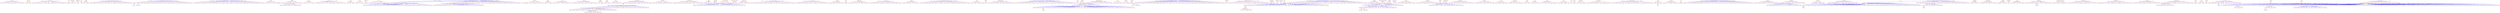 strict digraph {
	get	 [color=red,
		fontname=courier,
		shape=box];
	like	 [color=red,
		fontname=courier,
		shape=box];
	get -> like	 [color=blue,
		xlabel=0.1];
	lost	 [color=red,
		fontname=courier,
		shape=box];
	get -> lost	 [color=blue,
		xlabel=0.14];
	big	 [color=red,
		fontname=courier,
		shape=box];
	get -> big	 [color=blue,
		xlabel=0.1];
	morning	 [color=red,
		fontname=courier,
		shape=box];
	get -> morning	 [color=blue,
		xlabel=0.17];
	alright	 [color=red,
		fontname=courier,
		shape=box];
	get -> alright	 [color=blue,
		xlabel=0.17];
	chance	 [color=red,
		fontname=courier,
		shape=box];
	get -> chance	 [color=blue,
		xlabel=0.14];
	go	 [color=red,
		fontname=courier,
		shape=box];
	get -> go	 [color=blue,
		xlabel=0.1];
	airplane	 [color=red,
		fontname=courier,
		shape=box];
	get -> airplane	 [color=blue,
		xlabel=0.62];
	check	 [color=red,
		fontname=courier,
		shape=box];
	get -> check	 [color=blue,
		xlabel=0.14];
	"family car"	 [color=red,
		fontname=courier,
		shape=box];
	transfer	 [color=red,
		fontname=courier,
		shape=box];
	"family car" -> transfer	 [color=blue,
		xlabel=0.14];
	laundry	 [color=red,
		fontname=courier,
		shape=box];
	"family car" -> laundry	 [color=blue,
		xlabel=0.69];
	family	 [color=red,
		fontname=courier,
		shape=box];
	shopping	 [color=red,
		fontname=courier,
		shape=box];
	family -> shopping	 [color=blue,
		xlabel=0.57];
	built	 [color=red,
		fontname=courier,
		shape=box];
	family -> built	 [color=blue,
		xlabel=0.55];
	suitcases	 [color=red,
		fontname=courier,
		shape=box];
	family -> suitcases	 [color=blue,
		xlabel=0.6];
	car	 [color=red,
		fontname=courier,
		shape=box];
	family -> car	 [color=blue,
		xlabel=0.71];
	"transfer suitcases"	 [color=red,
		fontname=courier,
		shape=box];
	family -> "transfer suitcases"	 [color=blue,
		xlabel=0.48];
	businesses	 [color=red,
		fontname=courier,
		shape=box];
	family -> businesses	 [color=blue,
		xlabel=0.6];
	docks	 [color=red,
		fontname=courier,
		shape=box];
	family -> docks	 [color=blue,
		xlabel=0.6];
	arriving	 [color=red,
		fontname=courier,
		shape=box];
	family -> arriving	 [color=blue,
		xlabel=0.52];
	waterfront	 [color=red,
		fontname=courier,
		shape=box];
	family -> waterfront	 [color=blue,
		xlabel=0.6];
	boat	 [color=red,
		fontname=courier,
		shape=box];
	family -> boat	 [color=blue,
		xlabel=0.5];
	way	 [color=red,
		fontname=courier,
		shape=box];
	adapted	 [color=red,
		fontname=courier,
		shape=box];
	way -> adapted	 [color=blue,
		xlabel=0.5];
	"rail service"	 [color=red,
		fontname=courier,
		shape=box];
	acute	 [color=red,
		fontname=courier,
		shape=box];
	"rail service" -> acute	 [color=blue,
		xlabel=0.17];
	exists	 [color=red,
		fontname=courier,
		shape=box];
	"rail service" -> exists	 [color=blue,
		xlabel=0.71];
	"incessant hum"	 [color=red,
		fontname=courier,
		shape=box];
	insects	 [color=red,
		fontname=courier,
		shape=box];
	"incessant hum" -> insects	 [color=blue,
		xlabel=0.69];
	10	 [color=red,
		fontname=courier,
		shape=box];
	case	 [color=red,
		fontname=courier,
		shape=box];
	10 -> case	 [color=blue,
		xlabel=0.69];
	garden	 [color=red,
		fontname=courier,
		shape=box];
	chairs	 [color=red,
		fontname=courier,
		shape=box];
	garden -> chairs	 [color=blue,
		xlabel=0.52];
	lawnmowers	 [color=red,
		fontname=courier,
		shape=box];
	garden -> lawnmowers	 [color=blue,
		xlabel=0.55];
	snow	 [color=red,
		fontname=courier,
		shape=box];
	wagers	 [color=red,
		fontname=courier,
		shape=box];
	snow -> wagers	 [color=blue,
		xlabel=0.14];
	bathing	 [color=red,
		fontname=courier,
		shape=box];
	snow -> bathing	 [color=blue,
		xlabel=0.14];
	river	 [color=red,
		fontname=courier,
		shape=box];
	snow -> river	 [color=blue,
		xlabel=0.12];
	blossom	 [color=red,
		fontname=courier,
		shape=box];
	snow -> blossom	 [color=blue,
		xlabel=0.14];
	suits	 [color=red,
		fontname=courier,
		shape=box];
	snow -> suits	 [color=blue,
		xlabel=0.17];
	mowers	 [color=red,
		fontname=courier,
		shape=box];
	snow -> mowers	 [color=blue,
		xlabel=0.14];
	blowers	 [color=red,
		fontname=courier,
		shape=box];
	snow -> blowers	 [color=blue,
		xlabel=0.14];
	break	 [color=red,
		fontname=courier,
		shape=box];
	snow -> break	 [color=blue,
		xlabel=0.12];
	replaced	 [color=red,
		fontname=courier,
		shape=box];
	snow -> replaced	 [color=blue,
		xlabel=0.14];
	time	 [color=red,
		fontname=courier,
		shape=box];
	snow -> time	 [color=blue,
		xlabel=0.1];
	pussy	 [color=red,
		fontname=courier,
		shape=box];
	snow -> pussy	 [color=blue,
		xlabel=0.14];
	date	 [color=red,
		fontname=courier,
		shape=box];
	snow -> date	 [color=blue,
		xlabel=0.14];
	rakes	 [color=red,
		fontname=courier,
		shape=box];
	snow -> rakes	 [color=blue,
		xlabel=0.64];
	shovels	 [color=red,
		fontname=courier,
		shape=box];
	snow -> shovels	 [color=blue,
		xlabel=0.14];
	willows	 [color=red,
		fontname=courier,
		shape=box];
	snow -> willows	 [color=blue,
		xlabel=0.14];
	winter	 [color=red,
		fontname=courier,
		shape=box];
	geese	 [color=red,
		fontname=courier,
		shape=box];
	winter -> geese	 [color=blue,
		xlabel=0.14];
	frogs	 [color=red,
		fontname=courier,
		shape=box];
	winter -> frogs	 [color=blue,
		xlabel=0.02];
	zero	 [color=red,
		fontname=courier,
		shape=box];
	winter -> zero	 [color=blue,
		xlabel=0.05];
	"ice conditions"	 [color=red,
		fontname=courier,
		shape=box];
	winter -> "ice conditions"	 [color=blue,
		xlabel=0.12];
	"geese return"	 [color=red,
		fontname=courier,
		shape=box];
	winter -> "geese return"	 [color=blue,
		xlabel=0.17];
	grounds	 [color=red,
		fontname=courier,
		shape=box];
	winter -> grounds	 [color=blue,
		xlabel=0.12];
	presents	 [color=red,
		fontname=courier,
		shape=box];
	winter -> presents	 [color=blue,
		xlabel=0.76];
	conditions	 [color=red,
		fontname=courier,
		shape=box];
	winter -> conditions	 [color=blue,
		xlabel=0.21];
	climbs	 [color=red,
		fontname=courier,
		shape=box];
	winter -> climbs	 [color=blue,
		xlabel=0.64];
	never	 [color=red,
		fontname=courier,
		shape=box];
	winter -> never	 [color=blue,
		xlabel=0.12];
	problems	 [color=red,
		fontname=courier,
		shape=box];
	winter -> problems	 [color=blue,
		xlabel=0.19];
	battalions	 [color=red,
		fontname=courier,
		shape=box];
	winter -> battalions	 [color=blue,
		xlabel=0.12];
	lows	 [color=red,
		fontname=courier,
		shape=box];
	winter -> lows	 [color=blue,
		xlabel=0.12];
	changing	 [color=red,
		fontname=courier,
		shape=box];
	winter -> changing	 [color=blue,
		xlabel=0.14];
	permit	 [color=red,
		fontname=courier,
		shape=box];
	winter -> permit	 [color=blue,
		xlabel=0.17];
	hatched	 [color=red,
		fontname=courier,
		shape=box];
	winter -> hatched	 [color=blue,
		xlabel=0.12];
	croak	 [color=red,
		fontname=courier,
		shape=box];
	winter -> croak	 [color=blue,
		xlabel=0.12];
	upward	 [color=red,
		fontname=courier,
		shape=box];
	winter -> upward	 [color=blue,
		xlabel=0.12];
	mercury	 [color=red,
		fontname=courier,
		shape=box];
	geese -> mercury	 [color=blue,
		xlabel=0.1];
	"mercury climbs"	 [color=red,
		fontname=courier,
		shape=box];
	frogs -> "mercury climbs"	 [color=blue,
		xlabel=0.4];
	miss	 [color=red,
		fontname=courier,
		shape=box];
	set	 [color=red,
		fontname=courier,
		shape=box];
	miss -> set	 [color=blue,
		xlabel=0.12];
	office	 [color=red,
		fontname=courier,
		shape=box];
	miss -> office	 [color=blue,
		xlabel=0.12];
	lives	 [color=red,
		fontname=courier,
		shape=box];
	miss -> lives	 [color=blue,
		xlabel=0.17];
	"wild blueberries"	 [color=red,
		fontname=courier,
		shape=box];
	miss -> "wild blueberries"	 [color=blue,
		xlabel=0.07];
	rest	 [color=red,
		fontname=courier,
		shape=box];
	miss -> rest	 [color=blue,
		xlabel=0.12];
	steaks	 [color=red,
		fontname=courier,
		shape=box];
	miss -> steaks	 [color=blue,
		xlabel=0.12];
	decided	 [color=red,
		fontname=courier,
		shape=box];
	miss -> decided	 [color=blue,
		xlabel=0.12];
	delicious	 [color=red,
		fontname=courier,
		shape=box];
	miss -> delicious	 [color=blue,
		xlabel=0.1];
	1984	 [color=red,
		fontname=courier,
		shape=box];
	miss -> 1984	 [color=blue,
		xlabel=0.07];
	blueberries	 [color=red,
		fontname=courier,
		shape=box];
	miss -> blueberries	 [color=blue,
		xlabel=0.14];
	centered	 [color=red,
		fontname=courier,
		shape=box];
	miss -> centered	 [color=blue,
		xlabel=0.12];
	remaining	 [color=red,
		fontname=courier,
		shape=box];
	miss -> remaining	 [color=blue,
		xlabel=0.1];
	around	 [color=red,
		fontname=courier,
		shape=box];
	miss -> around	 [color=blue,
		xlabel=0.12];
	pancakes	 [color=red,
		fontname=courier,
		shape=box];
	miss -> pancakes	 [color=blue,
		xlabel=0.14];
	possibly	 [color=red,
		fontname=courier,
		shape=box];
	miss -> possibly	 [color=blue,
		xlabel=0.1];
	sausages	 [color=red,
		fontname=courier,
		shape=box];
	miss -> sausages	 [color=blue,
		xlabel=0.12];
	post	 [color=red,
		fontname=courier,
		shape=box];
	miss -> post	 [color=blue,
		xlabel=0.12];
	february	 [color=red,
		fontname=courier,
		shape=box];
	miss -> february	 [color=blue,
		xlabel=0.14];
	clear	 [color=red,
		fontname=courier,
		shape=box];
	miss -> clear	 [color=blue,
		xlabel=0.6];
	moosemeat	 [color=red,
		fontname=courier,
		shape=box];
	miss -> moosemeat	 [color=blue,
		xlabel=0.14];
	moving	 [color=red,
		fontname=courier,
		shape=box];
	miss -> moving	 [color=blue,
		xlabel=0.1];
	smoked	 [color=red,
		fontname=courier,
		shape=box];
	miss -> smoked	 [color=blue,
		xlabel=0.12];
	jostle	 [color=red,
		fontname=courier,
		shape=box];
	looms	 [color=red,
		fontname=courier,
		shape=box];
	jostle -> looms	 [color=blue,
		xlabel=0.52];
	boss	 [color=red,
		fontname=courier,
		shape=box];
	jostle -> boss	 [color=blue,
		xlabel=0.55];
	lunch	 [color=red,
		fontname=courier,
		shape=box];
	jostle -> lunch	 [color=blue,
		xlabel=0.4];
	"boss looms"	 [color=red,
		fontname=courier,
		shape=box];
	jostle -> "boss looms"	 [color=blue,
		xlabel=0.4];
	threateningly	 [color=red,
		fontname=courier,
		shape=box];
	jostle -> threateningly	 [color=blue,
		xlabel=0.45];
	degrees	 [color=red,
		fontname=courier,
		shape=box];
	differential	 [color=red,
		fontname=courier,
		shape=box];
	degrees -> differential	 [color=blue,
		xlabel=0.07];
	140	 [color=red,
		fontname=courier,
		shape=box];
	degrees -> 140	 [color=blue,
		xlabel=0.07];
	fantastic	 [color=red,
		fontname=courier,
		shape=box];
	degrees -> fantastic	 [color=blue,
		xlabel=0.55];
	continues	 [color=red,
		fontname=courier,
		shape=box];
	degrees -> continues	 [color=blue,
		xlabel=0.1];
	life	 [color=red,
		fontname=courier,
		shape=box];
	degrees -> life	 [color=blue,
		xlabel=0.1];
	corporations	 [color=red,
		fontname=courier,
		shape=box];
	degrees -> corporations	 [color=blue,
		xlabel=0.02];
	different	 [color=red,
		fontname=courier,
		shape=box];
	fantastic -> different	 [color=blue,
		xlabel=0.02];
	working	 [color=red,
		fontname=courier,
		shape=box];
	fantastic -> working	 [color=blue,
		xlabel=0.02];
	transferred	 [color=red,
		fontname=courier,
		shape=box];
	fantastic -> transferred	 [color=blue,
		xlabel=0.02];
	job	 [color=red,
		fontname=courier,
		shape=box];
	fantastic -> job	 [color=blue,
		xlabel=0.02];
	definitely	 [color=red,
		fontname=courier,
		shape=box];
	fantastic -> definitely	 [color=blue,
		xlabel=0.02];
	requirement	 [color=red,
		fontname=courier,
		shape=box];
	fantastic -> requirement	 [color=blue,
		xlabel=0.02];
	start	 [color=red,
		fontname=courier,
		shape=box];
	"doesn't"	 [color=red,
		fontname=courier,
		shape=box];
	start -> "doesn't"	 [color=blue,
		xlabel=0.5];
	walk	 [color=red,
		fontname=courier,
		shape=box];
	start -> walk	 [color=blue,
		xlabel=0.1];
	call	 [color=red,
		fontname=courier,
		shape=box];
	start -> call	 [color=blue,
		xlabel=0.07];
	either	 [color=red,
		fontname=courier,
		shape=box];
	start -> either	 [color=blue,
		xlabel=0.05];
	carry	 [color=red,
		fontname=courier,
		shape=box];
	vans	 [color=red,
		fontname=courier,
		shape=box];
	carry -> vans	 [color=blue,
		xlabel=0.62];
	motorcycles	 [color=red,
		fontname=courier,
		shape=box];
	carry -> motorcycles	 [color=blue,
		xlabel=0.62];
	motors	 [color=red,
		fontname=courier,
		shape=box];
	carry -> motors	 [color=blue,
		xlabel=0.86];
	tow	 [color=red,
		fontname=courier,
		shape=box];
	carry -> tow	 [color=blue,
		xlabel=0.64];
	atvs	 [color=red,
		fontname=courier,
		shape=box];
	carry -> atvs	 [color=blue,
		xlabel=0.86];
	trailers	 [color=red,
		fontname=courier,
		shape=box];
	carry -> trailers	 [color=blue,
		xlabel=0.62];
	bicycles	 [color=red,
		fontname=courier,
		shape=box];
	carry -> bicycles	 [color=blue,
		xlabel=0.62];
	motorhomes	 [color=red,
		fontname=courier,
		shape=box];
	carry -> motorhomes	 [color=blue,
		xlabel=0.93];
	"tow boats"	 [color=red,
		fontname=courier,
		shape=box];
	carry -> "tow boats"	 [color=blue,
		xlabel=0.5];
	"4x4's"	 [color=red,
		fontname=courier,
		shape=box];
	carry -> "4x4's"	 [color=blue,
		xlabel=0.48];
	net	 [color=red,
		fontname=courier,
		shape=box];
	minnows	 [color=red,
		fontname=courier,
		shape=box];
	net -> minnows	 [color=blue,
		xlabel=0.55];
	bags	 [color=red,
		fontname=courier,
		shape=box];
	net -> bags	 [color=blue,
		xlabel=0.52];
	popular	 [color=red,
		fontname=courier,
		shape=box];
	net -> popular	 [color=blue,
		xlabel=0.45];
	hear	 [color=red,
		fontname=courier,
		shape=box];
	rustling	 [color=red,
		fontname=courier,
		shape=box];
	hear -> rustling	 [color=blue,
		xlabel=0.07];
	lying	 [color=red,
		fontname=courier,
		shape=box];
	hear -> lying	 [color=blue,
		xlabel=0.1];
	noises	 [color=red,
		fontname=courier,
		shape=box];
	hear -> noises	 [color=blue,
		xlabel=0.6];
	"piper cub"	 [color=red,
		fontname=courier,
		shape=box];
	beechcraft	 [color=red,
		fontname=courier,
		shape=box];
	"piper cub" -> beechcraft	 [color=blue,
		xlabel=0.79];
	tv	 [color=red,
		fontname=courier,
		shape=box];
	cbc	 [color=red,
		fontname=courier,
		shape=box];
	tv -> cbc	 [color=blue,
		xlabel=0.1];
	begin	 [color=red,
		fontname=courier,
		shape=box];
	tv -> begin	 [color=blue,
		xlabel=0.1];
	"northern communities"	 [color=red,
		fontname=courier,
		shape=box];
	tv -> "northern communities"	 [color=blue,
		xlabel=0.17];
	one	 [color=red,
		fontname=courier,
		shape=box];
	tv -> one	 [color=blue,
		xlabel=0.62];
	station	 [color=red,
		fontname=courier,
		shape=box];
	tv -> station	 [color=blue,
		xlabel=0.79];
	providing	 [color=red,
		fontname=courier,
		shape=box];
	tv -> providing	 [color=blue,
		xlabel=0.1];
	ice	 [color=red,
		fontname=courier,
		shape=box];
	perch	 [color=red,
		fontname=courier,
		shape=box];
	ice -> perch	 [color=blue,
		xlabel=0.17];
	comfort	 [color=red,
		fontname=courier,
		shape=box];
	ice -> comfort	 [color=blue,
		xlabel=0.19];
	"drill holes"	 [color=red,
		fontname=courier,
		shape=box];
	ice -> "drill holes"	 [color=blue,
		xlabel=0.12];
	stove	 [color=red,
		fontname=courier,
		shape=box];
	ice -> stove	 [color=blue,
		xlabel=0.14];
	streets	 [color=red,
		fontname=courier,
		shape=box];
	ice -> streets	 [color=blue,
		xlabel=0.02];
	walleye	 [color=red,
		fontname=courier,
		shape=box];
	ice -> walleye	 [color=blue,
		xlabel=0.19];
	feet	 [color=red,
		fontname=courier,
		shape=box];
	ice -> feet	 [color=blue,
		xlabel=0.12];
	snowmobile	 [color=red,
		fontname=courier,
		shape=box];
	ice -> snowmobile	 [color=blue,
		xlabel=0.17];
	flock	 [color=red,
		fontname=courier,
		shape=box];
	ice -> flock	 [color=blue,
		xlabel=0.19];
	bass	 [color=red,
		fontname=courier,
		shape=box];
	ice -> bass	 [color=blue,
		xlabel=0.19];
	tullibee	 [color=red,
		fontname=courier,
		shape=box];
	ice -> tullibee	 [color=blue,
		xlabel=0.19];
	spots	 [color=red,
		fontname=courier,
		shape=box];
	ice -> spots	 [color=blue,
		xlabel=0.19];
	plentiful	 [color=red,
		fontname=courier,
		shape=box];
	ice -> plentiful	 [color=blue,
		xlabel=0.14];
	shack	 [color=red,
		fontname=courier,
		shape=box];
	ice -> shack	 [color=blue,
		xlabel=0.74];
	glowing	 [color=red,
		fontname=courier,
		shape=box];
	ice -> glowing	 [color=blue,
		xlabel=0.14];
	catfish	 [color=red,
		fontname=courier,
		shape=box];
	ice -> catfish	 [color=blue,
		xlabel=0.14];
	burbot	 [color=red,
		fontname=courier,
		shape=box];
	ice -> burbot	 [color=blue,
		xlabel=0.19];
	good	 [color=red,
		fontname=courier,
		shape=box];
	ice -> good	 [color=blue,
		xlabel=0.14];
	eating	 [color=red,
		fontname=courier,
		shape=box];
	ice -> eating	 [color=blue,
		xlabel=0.05];
	huddled	 [color=red,
		fontname=courier,
		shape=box];
	ice -> huddled	 [color=blue,
		xlabel=0.19];
	catch	 [color=red,
		fontname=courier,
		shape=box];
	ice -> catch	 [color=blue,
		xlabel=0.17];
	pike	 [color=red,
		fontname=courier,
		shape=box];
	ice -> pike	 [color=blue,
		xlabel=0.19];
	lee	 [color=red,
		fontname=courier,
		shape=box];
	ice -> lee	 [color=blue,
		xlabel=0.17];
	whether	 [color=red,
		fontname=courier,
		shape=box];
	ice -> whether	 [color=blue,
		xlabel=0.14];
	holes	 [color=red,
		fontname=courier,
		shape=box];
	ice -> holes	 [color=blue,
		xlabel=0.21];
	whitefish	 [color=red,
		fontname=courier,
		shape=box];
	ice -> whitefish	 [color=blue,
		xlabel=0.14];
	drill	 [color=red,
		fontname=courier,
		shape=box];
	ice -> drill	 [color=blue,
		xlabel=0.19];
	trout	 [color=red,
		fontname=courier,
		shape=box];
	ice -> trout	 [color=blue,
		xlabel=0.24];
	normally	 [color=red,
		fontname=courier,
		shape=box];
	ice -> normally	 [color=blue,
		xlabel=0.14];
	cabins	 [color=red,
		fontname=courier,
		shape=box];
	streets -> cabins	 [color=blue,
		xlabel=0.62];
	well	 [color=red,
		fontname=courier,
		shape=box];
	streets -> well	 [color=blue,
		xlabel=0.64];
	located	 [color=red,
		fontname=courier,
		shape=box];
	streets -> located	 [color=blue,
		xlabel=0.62];
	make	 [color=red,
		fontname=courier,
		shape=box];
	streets -> make	 [color=blue,
		xlabel=0.38];
	absence	 [color=red,
		fontname=courier,
		shape=box];
	streets -> absence	 [color=blue,
		xlabel=0.62];
	"deliver goods"	 [color=red,
		fontname=courier,
		shape=box];
	streets -> "deliver goods"	 [color=blue,
		xlabel=0.48];
	businesss	 [color=red,
		fontname=courier,
		shape=box];
	streets -> businesss	 [color=blue,
		xlabel=0.79];
	homes	 [color=red,
		fontname=courier,
		shape=box];
	streets -> homes	 [color=blue,
		xlabel=0.69];
	deliver	 [color=red,
		fontname=courier,
		shape=box];
	streets -> deliver	 [color=blue,
		xlabel=0.67];
	merchants	 [color=red,
		fontname=courier,
		shape=box];
	streets -> merchants	 [color=blue,
		xlabel=0.67];
	water	 [color=red,
		fontname=courier,
		shape=box];
	streets -> water	 [color=blue,
		xlabel=0.81];
	five	 [color=red,
		fontname=courier,
		shape=box];
	streets -> five	 [color=blue,
		xlabel=0.57];
	seasons	 [color=red,
		fontname=courier,
		shape=box];
	streets -> seasons	 [color=blue,
		xlabel=0.76];
	maintaining	 [color=red,
		fontname=courier,
		shape=box];
	streets -> maintaining	 [color=blue,
		xlabel=0.52];
	goods	 [color=red,
		fontname=courier,
		shape=box];
	streets -> goods	 [color=blue,
		xlabel=0.67];
	entrepreneurs	 [color=red,
		fontname=courier,
		shape=box];
	streets -> entrepreneurs	 [color=blue,
		xlabel=0.64];
	"city dwellers"	 [color=red,
		fontname=courier,
		shape=box];
	streets -> "city dwellers"	 [color=blue,
		xlabel=0.48];
	rival	 [color=red,
		fontname=courier,
		shape=box];
	streets -> rival	 [color=blue,
		xlabel=0.62];
	dwellers	 [color=red,
		fontname=courier,
		shape=box];
	streets -> dwellers	 [color=blue,
		xlabel=0.69];
	road	 [color=red,
		fontname=courier,
		shape=box];
	streets -> road	 [color=blue,
		xlabel=0.81];
	servicing	 [color=red,
		fontname=courier,
		shape=box];
	streets -> servicing	 [color=blue,
		xlabel=0.52];
	flies	 [color=red,
		fontname=courier,
		shape=box];
	walleye -> flies	 [color=blue,
		xlabel=0.1];
	hordes	 [color=red,
		fontname=courier,
		shape=box];
	walleye -> hordes	 [color=blue,
		xlabel=0.02];
	mosquitoes	 [color=red,
		fontname=courier,
		shape=box];
	walleye -> mosquitoes	 [color=blue,
		xlabel=0.12];
	giant	 [color=red,
		fontname=courier,
		shape=box];
	walleye -> giant	 [color=blue,
		xlabel=0.05];
	legion	 [color=red,
		fontname=courier,
		shape=box];
	walleye -> legion	 [color=blue,
		xlabel=0.1];
	away	 [color=red,
		fontname=courier,
		shape=box];
	walleye -> away	 [color=blue,
		xlabel=0.07];
	flesh	 [color=red,
		fontname=courier,
		shape=box];
	walleye -> flesh	 [color=blue,
		xlabel=0.1];
	black	 [color=red,
		fontname=courier,
		shape=box];
	walleye -> black	 [color=blue,
		xlabel=0.12];
	told	 [color=red,
		fontname=courier,
		shape=box];
	walleye -> told	 [color=blue,
		xlabel=0.02];
	murderous	 [color=red,
		fontname=courier,
		shape=box];
	walleye -> murderous	 [color=blue,
		xlabel=0.07];
	rigors	 [color=red,
		fontname=courier,
		shape=box];
	walleye -> rigors	 [color=blue,
		xlabel=0.12];
	"bull dog"	 [color=red,
		fontname=courier,
		shape=box];
	walleye -> "bull dog"	 [color=blue,
		xlabel=0.12];
	bull	 [color=red,
		fontname=courier,
		shape=box];
	walleye -> bull	 [color=blue,
		xlabel=0.1];
	man	 [color=red,
		fontname=courier,
		shape=box];
	walleye -> man	 [color=blue,
		xlabel=0.1];
	dog	 [color=red,
		fontname=courier,
		shape=box];
	walleye -> dog	 [color=blue,
		xlabel=0.12];
	lumps	 [color=red,
		fontname=courier,
		shape=box];
	walleye -> lumps	 [color=blue,
		xlabel=0.1];
	stories	 [color=red,
		fontname=courier,
		shape=box];
	walleye -> stories	 [color=blue,
		xlabel=0.1];
	tales	 [color=red,
		fontname=courier,
		shape=box];
	walleye -> tales	 [color=blue,
		xlabel=0.12];
	regular	 [color=red,
		fontname=courier,
		shape=box];
	"carry conservationists"	 [color=red,
		fontname=courier,
		shape=box];
	regular -> "carry conservationists"	 [color=blue,
		xlabel=0.4];
	census	 [color=red,
		fontname=courier,
		shape=box];
	regular -> census	 [color=blue,
		xlabel=0.55];
	conservationists	 [color=red,
		fontname=courier,
		shape=box];
	regular -> conservationists	 [color=blue,
		xlabel=0.55];
	intervals	 [color=red,
		fontname=courier,
		shape=box];
	regular -> intervals	 [color=blue,
		xlabel=0.55];
	animal	 [color=red,
		fontname=courier,
		shape=box];
	regular -> animal	 [color=blue,
		xlabel=0.45];
	person	 [color=red,
		fontname=courier,
		shape=box];
	breed	 [color=red,
		fontname=courier,
		shape=box];
	person -> breed	 [color=blue,
		xlabel=0.12];
	takes	 [color=red,
		fontname=courier,
		shape=box];
	person -> takes	 [color=blue,
		xlabel=0.07];
	special	 [color=red,
		fontname=courier,
		shape=box];
	person -> special	 [color=blue,
		xlabel=0.55];
	40	 [color=red,
		fontname=courier,
		shape=box];
	engine	 [color=red,
		fontname=courier,
		shape=box];
	40 -> engine	 [color=blue,
		xlabel=0.19];
	turned	 [color=red,
		fontname=courier,
		shape=box];
	40 -> turned	 [color=blue,
		xlabel=0.12];
	50	 [color=red,
		fontname=courier,
		shape=box];
	40 -> 50	 [color=blue,
		xlabel=0.17];
	cannot	 [color=red,
		fontname=courier,
		shape=box];
	40 -> cannot	 [color=blue,
		xlabel=0.12];
	thick	 [color=red,
		fontname=courier,
		shape=box];
	40 -> thick	 [color=blue,
		xlabel=0.19];
	gets	 [color=red,
		fontname=courier,
		shape=box];
	40 -> gets	 [color=blue,
		xlabel=0.17];
	minus	 [color=red,
		fontname=courier,
		shape=box];
	40 -> minus	 [color=blue,
		xlabel=0.69];
	bait	 [color=red,
		fontname=courier,
		shape=box];
	colder	 [color=red,
		fontname=courier,
		shape=box];
	bait -> colder	 [color=blue,
		xlabel=0.52];
	taking	 [color=red,
		fontname=courier,
		shape=box];
	bait -> taking	 [color=blue,
		xlabel=0.5];
	favorite	 [color=red,
		fontname=courier,
		shape=box];
	bait -> favorite	 [color=blue,
		xlabel=0.57];
	whatever	 [color=red,
		fontname=courier,
		shape=box];
	bait -> whatever	 [color=blue,
		xlabel=0.6];
	weather	 [color=red,
		fontname=courier,
		shape=box];
	bait -> weather	 [color=blue,
		xlabel=0.6];
	warmth	 [color=red,
		fontname=courier,
		shape=box];
	bait -> warmth	 [color=blue,
		xlabel=0.52];
	best	 [color=red,
		fontname=courier,
		shape=box];
	bait -> best	 [color=blue,
		xlabel=0.48];
	"moose hunting"	 [color=red,
		fontname=courier,
		shape=box];
	bait -> "moose hunting"	 [color=blue,
		xlabel=0.48];
	applies	 [color=red,
		fontname=courier,
		shape=box];
	tools	 [color=red,
		fontname=courier,
		shape=box];
	applies -> tools	 [color=blue,
		xlabel=0.05];
	repairman	 [color=red,
		fontname=courier,
		shape=box];
	applies -> repairman	 [color=blue,
		xlabel=0.38];
	wakes	 [color=red,
		fontname=courier,
		shape=box];
	beaver	 [color=red,
		fontname=courier,
		shape=box];
	wakes -> beaver	 [color=blue,
		xlabel=0.07];
	muskrat	 [color=red,
		fontname=courier,
		shape=box];
	wakes -> muskrat	 [color=blue,
		xlabel=0.36];
	day	 [color=red,
		fontname=courier,
		shape=box];
	24	 [color=red,
		fontname=courier,
		shape=box];
	day -> 24	 [color=blue,
		xlabel=0.14];
	running	 [color=red,
		fontname=courier,
		shape=box];
	day -> running	 [color=blue,
		xlabel=0.14];
	vehicles	 [color=red,
		fontname=courier,
		shape=box];
	day -> vehicles	 [color=blue,
		xlabel=0.67];
	places	 [color=red,
		fontname=courier,
		shape=box];
	day -> places	 [color=blue,
		xlabel=0.14];
	"heard deep"	 [color=red,
		fontname=courier,
		shape=box];
	sights	 [color=red,
		fontname=courier,
		shape=box];
	"heard deep" -> sights	 [color=blue,
		xlabel=0.02];
	brush	 [color=red,
		fontname=courier,
		shape=box];
	"heard deep" -> brush	 [color=blue,
		xlabel=0.02];
	spruce	 [color=red,
		fontname=courier,
		shape=box];
	"heard deep" -> spruce	 [color=blue,
		xlabel=0.69];
	sounds	 [color=red,
		fontname=courier,
		shape=box];
	"heard deep" -> sounds	 [color=blue,
		xlabel=0.02];
	crashing	 [color=red,
		fontname=courier,
		shape=box];
	"heard deep" -> crashing	 [color=blue,
		xlabel=0.02];
	breaking	 [color=red,
		fontname=courier,
		shape=box];
	"heard deep" -> breaking	 [color=blue,
		xlabel=0.02];
	forests	 [color=red,
		fontname=courier,
		shape=box];
	"heard deep" -> forests	 [color=blue,
		xlabel=0.02];
	moose	 [color=red,
		fontname=courier,
		shape=box];
	"heard deep" -> moose	 [color=blue,
		xlabel=0.02];
	trees	 [color=red,
		fontname=courier,
		shape=box];
	"heard deep" -> trees	 [color=blue,
		xlabel=0.02];
	tearing	 [color=red,
		fontname=courier,
		shape=box];
	"heard deep" -> tearing	 [color=blue,
		xlabel=0.02];
	secure	 [color=red,
		fontname=courier,
		shape=box];
	sights -> secure	 [color=blue,
		xlabel=0.02];
	gasoline	 [color=red,
		fontname=courier,
		shape=box];
	secure -> gasoline	 [color=blue,
		xlabel=0.02];
	high	 [color=red,
		fontname=courier,
		shape=box];
	secure -> high	 [color=blue,
		xlabel=0.45];
	appliances	 [color=red,
		fontname=courier,
		shape=box];
	secure -> appliances	 [color=blue,
		xlabel=0.12];
	mouse	 [color=red,
		fontname=courier,
		shape=box];
	secure -> mouse	 [color=blue,
		xlabel=0.52];
	expensive	 [color=red,
		fontname=courier,
		shape=box];
	secure -> expensive	 [color=blue,
		xlabel=0.02];
	visualize	 [color=red,
		fontname=courier,
		shape=box];
	secure -> visualize	 [color=blue,
		xlabel=0.48];
	branch	 [color=red,
		fontname=courier,
		shape=box];
	secure -> branch	 [color=blue,
		xlabel=0.48];
	considerably	 [color=red,
		fontname=courier,
		shape=box];
	secure -> considerably	 [color=blue,
		xlabel=0.02];
	food	 [color=red,
		fontname=courier,
		shape=box];
	secure -> food	 [color=blue,
		xlabel=0.45];
	bundle	 [color=red,
		fontname=courier,
		shape=box];
	secure -> bundle	 [color=blue,
		xlabel=0.45];
	bear	 [color=red,
		fontname=courier,
		shape=box];
	secure -> bear	 [color=blue,
		xlabel=0.43];
	rabbit	 [color=red,
		fontname=courier,
		shape=box];
	secure -> rabbit	 [color=blue,
		xlabel=0.5];
	waves	 [color=red,
		fontname=courier,
		shape=box];
	secure -> waves	 [color=blue,
		xlabel=0.48];
	securely	 [color=red,
		fontname=courier,
		shape=box];
	secure -> securely	 [color=blue,
		xlabel=0.4];
	tree	 [color=red,
		fontname=courier,
		shape=box];
	secure -> tree	 [color=blue,
		xlabel=0.4];
	shore	 [color=red,
		fontname=courier,
		shape=box];
	secure -> shore	 [color=blue,
		xlabel=0.69];
	tied	 [color=red,
		fontname=courier,
		shape=box];
	secure -> tied	 [color=blue,
		xlabel=0.55];
	rising	 [color=red,
		fontname=courier,
		shape=box];
	secure -> rising	 [color=blue,
		xlabel=0.45];
	wind	 [color=red,
		fontname=courier,
		shape=box];
	secure -> wind	 [color=blue,
		xlabel=0.29];
	ingress	 [color=red,
		fontname=courier,
		shape=box];
	gasoline -> ingress	 [color=blue,
		xlabel=0.14];
	surfaces	 [color=red,
		fontname=courier,
		shape=box];
	gasoline -> surfaces	 [color=blue,
		xlabel=0.12];
	engines	 [color=red,
		fontname=courier,
		shape=box];
	gasoline -> engines	 [color=blue,
		xlabel=0.17];
	provide	 [color=red,
		fontname=courier,
		shape=box];
	gasoline -> provide	 [color=blue,
		xlabel=0.14];
	preheat	 [color=red,
		fontname=courier,
		shape=box];
	gasoline -> preheat	 [color=blue,
		xlabel=0.12];
	build	 [color=red,
		fontname=courier,
		shape=box];
	gasoline -> build	 [color=blue,
		xlabel=0.12];
	"blow-pots"	 [color=red,
		fontname=courier,
		shape=box];
	gasoline -> "blow-pots"	 [color=blue,
		xlabel=0.17];
	stop	 [color=red,
		fontname=courier,
		shape=box];
	gasoline -> stop	 [color=blue,
		xlabel=0.57];
	frost	 [color=red,
		fontname=courier,
		shape=box];
	gasoline -> frost	 [color=blue,
		xlabel=0.12];
	often	 [color=red,
		fontname=courier,
		shape=box];
	gasoline -> often	 [color=blue,
		xlabel=0.1];
	fueled	 [color=red,
		fontname=courier,
		shape=box];
	gasoline -> fueled	 [color=blue,
		xlabel=0.12];
	wings	 [color=red,
		fontname=courier,
		shape=box];
	gasoline -> wings	 [color=blue,
		xlabel=0.12];
	carried	 [color=red,
		fontname=courier,
		shape=box];
	gasoline -> carried	 [color=blue,
		xlabel=0.12];
	ensure	 [color=red,
		fontname=courier,
		shape=box];
	gasoline -> ensure	 [color=blue,
		xlabel=0.14];
	starting	 [color=red,
		fontname=courier,
		shape=box];
	gasoline -> starting	 [color=blue,
		xlabel=0.1];
	travel	 [color=red,
		fontname=courier,
		shape=box];
	gasoline -> travel	 [color=blue,
		xlabel=0.02];
	hawks	 [color=red,
		fontname=courier,
		shape=box];
	stop -> hawks	 [color=blue,
		xlabel=0.02];
	ducks	 [color=red,
		fontname=courier,
		shape=box];
	stop -> ducks	 [color=blue,
		xlabel=0.05];
	eagles	 [color=red,
		fontname=courier,
		shape=box];
	stop -> eagles	 [color=blue,
		xlabel=0.02];
	shoreline	 [color=red,
		fontname=courier,
		shape=box];
	stop -> shoreline	 [color=blue,
		xlabel=0.02];
	ravens	 [color=red,
		fontname=courier,
		shape=box];
	stop -> ravens	 [color=blue,
		xlabel=0.02];
	whistle	 [color=red,
		fontname=courier,
		shape=box];
	stop -> whistle	 [color=blue,
		xlabel=0.02];
	restaurants	 [color=red,
		fontname=courier,
		shape=box];
	gourmet	 [color=red,
		fontname=courier,
		shape=box];
	restaurants -> gourmet	 [color=blue,
		xlabel=0.14];
	fancy	 [color=red,
		fontname=courier,
		shape=box];
	restaurants -> fancy	 [color=blue,
		xlabel=0.14];
	supermarkets	 [color=red,
		fontname=courier,
		shape=box];
	restaurants -> supermarkets	 [color=blue,
		xlabel=0.6];
	"gourmet foods"	 [color=red,
		fontname=courier,
		shape=box];
	restaurants -> "gourmet foods"	 [color=blue,
		xlabel=0.1];
	foods	 [color=red,
		fontname=courier,
		shape=box];
	restaurants -> foods	 [color=blue,
		xlabel=0.02];
	malls	 [color=red,
		fontname=courier,
		shape=box];
	restaurants -> malls	 [color=blue,
		xlabel=0.14];
	"house delivery"	 [color=red,
		fontname=courier,
		shape=box];
	threatening	 [color=red,
		fontname=courier,
		shape=box];
	"house delivery" -> threatening	 [color=blue,
		xlabel=0.12];
	ordeal	 [color=red,
		fontname=courier,
		shape=box];
	"house delivery" -> ordeal	 [color=blue,
		xlabel=0.14];
	midsummer	 [color=red,
		fontname=courier,
		shape=box];
	"house delivery" -> midsummer	 [color=blue,
		xlabel=0.69];
	nonexistent	 [color=red,
		fontname=courier,
		shape=box];
	"house delivery" -> nonexistent	 [color=blue,
		xlabel=0.69];
	pleasant	 [color=red,
		fontname=courier,
		shape=box];
	"house delivery" -> pleasant	 [color=blue,
		xlabel=0.14];
	contrasted	 [color=red,
		fontname=courier,
		shape=box];
	"house delivery" -> contrasted	 [color=blue,
		xlabel=0.17];
	milk	 [color=red,
		fontname=courier,
		shape=box];
	"house delivery" -> milk	 [color=blue,
		xlabel=0.02];
	stroll	 [color=red,
		fontname=courier,
		shape=box];
	"house delivery" -> stroll	 [color=blue,
		xlabel=0.14];
	bread	 [color=red,
		fontname=courier,
		shape=box];
	"house delivery" -> bread	 [color=blue,
		xlabel=0.14];
	highs	 [color=red,
		fontname=courier,
		shape=box];
	sometimes	 [color=red,
		fontname=courier,
		shape=box];
	highs -> sometimes	 [color=blue,
		xlabel=0.05];
	reach	 [color=red,
		fontname=courier,
		shape=box];
	highs -> reach	 [color=blue,
		xlabel=0.05];
	"90's"	 [color=red,
		fontname=courier,
		shape=box];
	highs -> "90's"	 [color=blue,
		xlabel=0.38];
	"baby fish"	 [color=red,
		fontname=courier,
		shape=box];
	restock	 [color=red,
		fontname=courier,
		shape=box];
	"baby fish" -> restock	 [color=blue,
		xlabel=0.69];
	tanks	 [color=red,
		fontname=courier,
		shape=box];
	"baby fish" -> tanks	 [color=blue,
		xlabel=0.69];
	"bird life announce"	 [color=red,
		fontname=courier,
		shape=box];
	heaven	 [color=red,
		fontname=courier,
		shape=box];
	"bird life announce" -> heaven	 [color=blue,
		xlabel=0.64];
	"constant buzz-sting-slap"	 [color=red,
		fontname=courier,
		shape=box];
	"bird life announce" -> "constant buzz-sting-slap"	 [color=blue,
		xlabel=0.19];
	sleep	 [color=red,
		fontname=courier,
		shape=box];
	"bird life announce" -> sleep	 [color=blue,
		xlabel=0.71];
	peacefully	 [color=red,
		fontname=courier,
		shape=box];
	heaven -> peacefully	 [color=blue,
		xlabel=0.26];
	facing	 [color=red,
		fontname=courier,
		shape=box];
	heaven -> facing	 [color=blue,
		xlabel=0.26];
	constant	 [color=red,
		fontname=courier,
		shape=box];
	heaven -> constant	 [color=blue,
		xlabel=0.36];
	warfare	 [color=red,
		fontname=courier,
		shape=box];
	heaven -> warfare	 [color=blue,
		xlabel=0.36];
	howling	 [color=red,
		fontname=courier,
		shape=box];
	heaven -> howling	 [color=blue,
		xlabel=0.26];
	"bird life"	 [color=red,
		fontname=courier,
		shape=box];
	heaven -> "bird life"	 [color=blue,
		xlabel=0.64];
	early	 [color=red,
		fontname=courier,
		shape=box];
	heaven -> early	 [color=blue,
		xlabel=0.26];
	insect	 [color=red,
		fontname=courier,
		shape=box];
	heaven -> insect	 [color=blue,
		xlabel=0.36];
	"buzz-sting-slap"	 [color=red,
		fontname=courier,
		shape=box];
	heaven -> "buzz-sting-slap"	 [color=blue,
		xlabel=0.45];
	far	 [color=red,
		fontname=courier,
		shape=box];
	heaven -> far	 [color=blue,
		xlabel=0.26];
	announce	 [color=red,
		fontname=courier,
		shape=box];
	heaven -> announce	 [color=blue,
		xlabel=0.36];
	"life announce"	 [color=red,
		fontname=courier,
		shape=box];
	heaven -> "life announce"	 [color=blue,
		xlabel=0.5];
	might	 [color=red,
		fontname=courier,
		shape=box];
	heaven -> might	 [color=blue,
		xlabel=0.21];
	dogs	 [color=red,
		fontname=courier,
		shape=box];
	heaven -> dogs	 [color=blue,
		xlabel=0.36];
	south	 [color=red,
		fontname=courier,
		shape=box];
	heaven -> south	 [color=blue,
		xlabel=0.43];
	songs	 [color=red,
		fontname=courier,
		shape=box];
	heaven -> songs	 [color=blue,
		xlabel=0.43];
	"include cross country"	 [color=red,
		fontname=courier,
		shape=box];
	skiing	 [color=red,
		fontname=courier,
		shape=box];
	"include cross country" -> skiing	 [color=blue,
		xlabel=0.64];
	"hunter's"	 [color=red,
		fontname=courier,
		shape=box];
	"include cross country" -> "hunter's"	 [color=blue,
		xlabel=0.74];
	"include cross"	 [color=red,
		fontname=courier,
		shape=box];
	face	 [color=red,
		fontname=courier,
		shape=box];
	"include cross" -> face	 [color=blue,
		xlabel=0.02];
	failed	 [color=red,
		fontname=courier,
		shape=box];
	"include cross" -> failed	 [color=blue,
		xlabel=0.02];
	activities	 [color=red,
		fontname=courier,
		shape=box];
	"include cross" -> activities	 [color=blue,
		xlabel=0.02];
	teams	 [color=red,
		fontname=courier,
		shape=box];
	"include cross" -> teams	 [color=blue,
		xlabel=0.02];
	cross	 [color=red,
		fontname=courier,
		shape=box];
	outdoor	 [color=red,
		fontname=courier,
		shape=box];
	cross -> outdoor	 [color=blue,
		xlabel=0.14];
	"outdoor activities"	 [color=red,
		fontname=courier,
		shape=box];
	cross -> "outdoor activities"	 [color=blue,
		xlabel=0.1];
	another	 [color=red,
		fontname=courier,
		shape=box];
	cross -> another	 [color=blue,
		xlabel=0.1];
	"dog teams"	 [color=red,
		fontname=courier,
		shape=box];
	cross -> "dog teams"	 [color=blue,
		xlabel=0.1];
	access	 [color=red,
		fontname=courier,
		shape=box];
	cross -> access	 [color=blue,
		xlabel=0.02];
	racing	 [color=red,
		fontname=courier,
		shape=box];
	cross -> racing	 [color=blue,
		xlabel=0.12];
	lived	 [color=red,
		fontname=courier,
		shape=box];
	cross -> lived	 [color=blue,
		xlabel=0.1];
	however	 [color=red,
		fontname=courier,
		shape=box];
	cross -> however	 [color=blue,
		xlabel=0.02];
	many	 [color=red,
		fontname=courier,
		shape=box];
	cross -> many	 [color=blue,
		xlabel=0.12];
	weapon	 [color=red,
		fontname=courier,
		shape=box];
	cross -> weapon	 [color=blue,
		xlabel=0.14];
	snowmobiling	 [color=red,
		fontname=courier,
		shape=box];
	cross -> snowmobiling	 [color=blue,
		xlabel=0.12];
	country	 [color=red,
		fontname=courier,
		shape=box];
	cross -> country	 [color=blue,
		xlabel=0.12];
	operate	 [color=red,
		fontname=courier,
		shape=box];
	cross -> operate	 [color=blue,
		xlabel=0.14];
	use	 [color=red,
		fontname=courier,
		shape=box];
	arrival	 [color=red,
		fontname=courier,
		shape=box];
	use -> arrival	 [color=blue,
		xlabel=0.14];
	opening	 [color=red,
		fontname=courier,
		shape=box];
	use -> opening	 [color=blue,
		xlabel=0.07];
	season	 [color=red,
		fontname=courier,
		shape=box];
	use -> season	 [color=blue,
		xlabel=0.1];
	recreational	 [color=red,
		fontname=courier,
		shape=box];
	use -> recreational	 [color=blue,
		xlabel=0.57];
	record	 [color=red,
		fontname=courier,
		shape=box];
	use -> record	 [color=blue,
		xlabel=0.12];
	see	 [color=red,
		fontname=courier,
		shape=box];
	use -> see	 [color=blue,
		xlabel=0.14];
	measure	 [color=red,
		fontname=courier,
		shape=box];
	use -> measure	 [color=blue,
		xlabel=0.1];
	touch	 [color=red,
		fontname=courier,
		shape=box];
	use -> touch	 [color=blue,
		xlabel=0.1];
	heralded	 [color=red,
		fontname=courier,
		shape=box];
	use -> heralded	 [color=blue,
		xlabel=0.1];
	smell	 [color=red,
		fontname=courier,
		shape=box];
	use -> smell	 [color=blue,
		xlabel=0.1];
	wonders	 [color=red,
		fontname=courier,
		shape=box];
	use -> wonders	 [color=blue,
		xlabel=0.1];
	village	 [color=red,
		fontname=courier,
		shape=box];
	cheques	 [color=red,
		fontname=courier,
		shape=box];
	village -> cheques	 [color=blue,
		xlabel=0.07];
	without	 [color=red,
		fontname=courier,
		shape=box];
	village -> without	 [color=blue,
		xlabel=0.07];
	useless	 [color=red,
		fontname=courier,
		shape=box];
	village -> useless	 [color=blue,
		xlabel=0.07];
	bank	 [color=red,
		fontname=courier,
		shape=box];
	village -> bank	 [color=blue,
		xlabel=0.07];
	nearly	 [color=red,
		fontname=courier,
		shape=box];
	village -> nearly	 [color=blue,
		xlabel=0.43];
	kids	 [color=red,
		fontname=courier,
		shape=box];
	screaming	 [color=red,
		fontname=courier,
		shape=box];
	kids -> screaming	 [color=blue,
		xlabel=0.43];
	"restart balky"	 [color=red,
		fontname=courier,
		shape=box];
	enjoy	 [color=red,
		fontname=courier,
		shape=box];
	"restart balky" -> enjoy	 [color=blue,
		xlabel=0.14];
	"winter months"	 [color=red,
		fontname=courier,
		shape=box];
	"restart balky" -> "winter months"	 [color=blue,
		xlabel=0.12];
	hours	 [color=red,
		fontname=courier,
		shape=box];
	"restart balky" -> hours	 [color=blue,
		xlabel=0.17];
	take	 [color=red,
		fontname=courier,
		shape=box];
	"restart balky" -> take	 [color=blue,
		xlabel=0.17];
	allowed	 [color=red,
		fontname=courier,
		shape=box];
	"restart balky" -> allowed	 [color=blue,
		xlabel=0.64];
	residents	 [color=red,
		fontname=courier,
		shape=box];
	"restart balky" -> residents	 [color=blue,
		xlabel=0.69];
	cold	 [color=red,
		fontname=courier,
		shape=box];
	"restart balky" -> cold	 [color=blue,
		xlabel=0.19];
	loon	 [color=red,
		fontname=courier,
		shape=box];
	ponds	 [color=red,
		fontname=courier,
		shape=box];
	loon -> ponds	 [color=blue,
		xlabel=0.14];
	feeding	 [color=red,
		fontname=courier,
		shape=box];
	loon -> feeding	 [color=blue,
		xlabel=0.14];
	cackling	 [color=red,
		fontname=courier,
		shape=box];
	loon -> cackling	 [color=blue,
		xlabel=0.12];
	intermittent	 [color=red,
		fontname=courier,
		shape=box];
	loon -> intermittent	 [color=blue,
		xlabel=0.14];
	song	 [color=red,
		fontname=courier,
		shape=box];
	loon -> song	 [color=blue,
		xlabel=0.12];
	quiet	 [color=red,
		fontname=courier,
		shape=box];
	loon -> quiet	 [color=blue,
		xlabel=0.12];
	bays	 [color=red,
		fontname=courier,
		shape=box];
	loon -> bays	 [color=blue,
		xlabel=0.6];
	placid	 [color=red,
		fontname=courier,
		shape=box];
	loon -> placid	 [color=blue,
		xlabel=0.14];
	forgotten	 [color=red,
		fontname=courier,
		shape=box];
	loon -> forgotten	 [color=blue,
		xlabel=0.12];
	quackery	 [color=red,
		fontname=courier,
		shape=box];
	loon -> quackery	 [color=blue,
		xlabel=0.14];
	lakes	 [color=red,
		fontname=courier,
		shape=box];
	snowmobiles	 [color=red,
		fontname=courier,
		shape=box];
	lakes -> snowmobiles	 [color=blue,
		xlabel=0.12];
	shacks	 [color=red,
		fontname=courier,
		shape=box];
	lakes -> shacks	 [color=blue,
		xlabel=0.12];
	towed	 [color=red,
		fontname=courier,
		shape=box];
	lakes -> towed	 [color=blue,
		xlabel=0.12];
	rivers	 [color=red,
		fontname=courier,
		shape=box];
	lakes -> rivers	 [color=blue,
		xlabel=0.14];
	tuned	 [color=red,
		fontname=courier,
		shape=box];
	lakes -> tuned	 [color=blue,
		xlabel=0.14];
	onto	 [color=red,
		fontname=courier,
		shape=box];
	lakes -> onto	 [color=blue,
		xlabel=0.57];
	"wheel equipment"	 [color=red,
		fontname=courier,
		shape=box];
	busy	 [color=red,
		fontname=courier,
		shape=box];
	"wheel equipment" -> busy	 [color=blue,
		xlabel=0.12];
	furs	 [color=red,
		fontname=courier,
		shape=box];
	"wheel equipment" -> furs	 [color=blue,
		xlabel=0.1];
	traplines	 [color=red,
		fontname=courier,
		shape=box];
	"wheel equipment" -> traplines	 [color=blue,
		xlabel=0.17];
	logging	 [color=red,
		fontname=courier,
		shape=box];
	"wheel equipment" -> logging	 [color=blue,
		xlabel=0.1];
	camps	 [color=red,
		fontname=courier,
		shape=box];
	"wheel equipment" -> camps	 [color=blue,
		xlabel=0.1];
	trappers	 [color=red,
		fontname=courier,
		shape=box];
	"wheel equipment" -> trappers	 [color=blue,
		xlabel=0.1];
	skis	 [color=red,
		fontname=courier,
		shape=box];
	"wheel equipment" -> skis	 [color=blue,
		xlabel=0.14];
	hauling	 [color=red,
		fontname=courier,
		shape=box];
	"wheel equipment" -> hauling	 [color=blue,
		xlabel=0.07];
	small	 [color=red,
		fontname=courier,
		shape=box];
	"wheel equipment" -> small	 [color=blue,
		xlabel=0.67];
	reserves	 [color=red,
		fontname=courier,
		shape=box];
	"wheel equipment" -> reserves	 [color=blue,
		xlabel=0.12];
	thin	 [color=red,
		fontname=courier,
		shape=box];
	"wheel equipment" -> thin	 [color=blue,
		xlabel=0.07];
	freight	 [color=red,
		fontname=courier,
		shape=box];
	"wheel equipment" -> freight	 [color=blue,
		xlabel=0.12];
	fall	 [color=red,
		fontname=courier,
		shape=box];
	"wheel equipment" -> fall	 [color=blue,
		xlabel=0.57];
	fishermen	 [color=red,
		fontname=courier,
		shape=box];
	"wheel equipment" -> fishermen	 [color=blue,
		xlabel=0.14];
	supplies	 [color=red,
		fontname=courier,
		shape=box];
	"wheel equipment" -> supplies	 [color=blue,
		xlabel=0.1];
	areas	 [color=red,
		fontname=courier,
		shape=box];
	"wheel equipment" -> areas	 [color=blue,
		xlabel=0.14];
	floats	 [color=red,
		fontname=courier,
		shape=box];
	"wheel equipment" -> floats	 [color=blue,
		xlabel=0.12];
	work	 [color=red,
		fontname=courier,
		shape=box];
	customers	 [color=red,
		fontname=courier,
		shape=box];
	work -> customers	 [color=blue,
		xlabel=0.14];
	piles	 [color=red,
		fontname=courier,
		shape=box];
	work -> piles	 [color=blue,
		xlabel=0.14];
	grumble	 [color=red,
		fontname=courier,
		shape=box];
	work -> grumble	 [color=blue,
		xlabel=0.02];
	dissatisfied	 [color=red,
		fontname=courier,
		shape=box];
	work -> dissatisfied	 [color=blue,
		xlabel=0.6];
	phrase	 [color=red,
		fontname=courier,
		shape=box];
	magic	 [color=red,
		fontname=courier,
		shape=box];
	phrase -> magic	 [color=blue,
		xlabel=0.52];
	"winter equipment"	 [color=red,
		fontname=courier,
		shape=box];
	arrives	 [color=red,
		fontname=courier,
		shape=box];
	"winter equipment" -> arrives	 [color=blue,
		xlabel=0.17];
	spring	 [color=red,
		fontname=courier,
		shape=box];
	"winter equipment" -> spring	 [color=blue,
		xlabel=0.17];
	sports	 [color=red,
		fontname=courier,
		shape=box];
	"winter equipment" -> sports	 [color=blue,
		xlabel=0.17];
	brought	 [color=red,
		fontname=courier,
		shape=box];
	"winter equipment" -> brought	 [color=blue,
		xlabel=0.17];
	held	 [color=red,
		fontname=courier,
		shape=box];
	"winter equipment" -> held	 [color=blue,
		xlabel=0.14];
	stored	 [color=red,
		fontname=courier,
		shape=box];
	"winter equipment" -> stored	 [color=blue,
		xlabel=0.17];
	included	 [color=red,
		fontname=courier,
		shape=box];
	"winter equipment" -> included	 [color=blue,
		xlabel=0.14];
	boats	 [color=red,
		fontname=courier,
		shape=box];
	"winter equipment" -> boats	 [color=blue,
		xlabel=0.19];
	festivals	 [color=red,
		fontname=courier,
		shape=box];
	"winter equipment" -> festivals	 [color=blue,
		xlabel=0.69];
	were	 [color=red,
		fontname=courier,
		shape=box];
	prime	 [color=red,
		fontname=courier,
		shape=box];
	were -> prime	 [color=blue,
		xlabel=0.1];
	summer	 [color=red,
		fontname=courier,
		shape=box];
	were -> summer	 [color=blue,
		xlabel=0.17];
	made	 [color=red,
		fontname=courier,
		shape=box];
	were -> made	 [color=blue,
		xlabel=0.17];
	wears	 [color=red,
		fontname=courier,
		shape=box];
	were -> wears	 [color=blue,
		xlabel=0.12];
	camping	 [color=red,
		fontname=courier,
		shape=box];
	were -> camping	 [color=blue,
		xlabel=0.07];
	advance	 [color=red,
		fontname=courier,
		shape=box];
	were -> advance	 [color=blue,
		xlabel=0.12];
	reservations	 [color=red,
		fontname=courier,
		shape=box];
	were -> reservations	 [color=blue,
		xlabel=0.12];
	months	 [color=red,
		fontname=courier,
		shape=box];
	were -> months	 [color=blue,
		xlabel=0.12];
	spot	 [color=red,
		fontname=courier,
		shape=box];
	were -> spot	 [color=blue,
		xlabel=0.12];
	period	 [color=red,
		fontname=courier,
		shape=box];
	were -> period	 [color=blue,
		xlabel=0.14];
	leaving	 [color=red,
		fontname=courier,
		shape=box];
	were -> leaving	 [color=blue,
		xlabel=0.67];
	prior	 [color=red,
		fontname=courier,
		shape=box];
	were -> prior	 [color=blue,
		xlabel=0.1];
	sportsmen	 [color=red,
		fontname=courier,
		shape=box];
	were -> sportsmen	 [color=blue,
		xlabel=0.12];
	every	 [color=red,
		fontname=courier,
		shape=box];
	were -> every	 [color=blue,
		xlabel=0.02];
	recede	 [color=red,
		fontname=courier,
		shape=box];
	were -> recede	 [color=blue,
		xlabel=0.12];
	place	 [color=red,
		fontname=courier,
		shape=box];
	were -> place	 [color=blue,
		xlabel=0.19];
	weeks	 [color=red,
		fontname=courier,
		shape=box];
	were -> weeks	 [color=blue,
		xlabel=0.12];
	"summer wears"	 [color=red,
		fontname=courier,
		shape=box];
	were -> "summer wears"	 [color=blue,
		xlabel=0.1];
	occupied	 [color=red,
		fontname=courier,
		shape=box];
	were -> occupied	 [color=blue,
		xlabel=0.14];
	tourists	 [color=red,
		fontname=courier,
		shape=box];
	were -> tourists	 [color=blue,
		xlabel=0.14];
	left	 [color=red,
		fontname=courier,
		shape=box];
	had	 [color=red,
		fontname=courier,
		shape=box];
	left -> had	 [color=blue,
		xlabel=0.43];
	apparent	 [color=red,
		fontname=courier,
		shape=box];
	travels	 [color=red,
		fontname=courier,
		shape=box];
	apparent -> travels	 [color=blue,
		xlabel=0.12];
	farther	 [color=red,
		fontname=courier,
		shape=box];
	apparent -> farther	 [color=blue,
		xlabel=0.5];
	"home mail delivery"	 [color=red,
		fontname=courier,
		shape=box];
	stores	 [color=red,
		fontname=courier,
		shape=box];
	"home mail delivery" -> stores	 [color=blue,
		xlabel=0.74];
	even	 [color=red,
		fontname=courier,
		shape=box];
	"home mail delivery" -> even	 [color=blue,
		xlabel=0.02];
	"it's"	 [color=red,
		fontname=courier,
		shape=box];
	"home mail delivery" -> "it's"	 [color=blue,
		xlabel=0.02];
	unknown	 [color=red,
		fontname=courier,
		shape=box];
	"home mail delivery" -> unknown	 [color=blue,
		xlabel=0.02];
	"one's"	 [color=red,
		fontname=courier,
		shape=box];
	"home mail delivery" -> "one's"	 [color=blue,
		xlabel=0.07];
	wanted	 [color=red,
		fontname=courier,
		shape=box];
	"home mail delivery" -> wanted	 [color=blue,
		xlabel=0.05];
	new	 [color=red,
		fontname=courier,
		shape=box];
	"home mail delivery" -> new	 [color=blue,
		xlabel=0.17];
	friends	 [color=red,
		fontname=courier,
		shape=box];
	"home mail delivery" -> friends	 [color=blue,
		xlabel=0.02];
	truck	 [color=red,
		fontname=courier,
		shape=box];
	"home mail delivery" -> truck	 [color=blue,
		xlabel=0.02];
	pick	 [color=red,
		fontname=courier,
		shape=box];
	"home mail delivery" -> pick	 [color=blue,
		xlabel=0.07];
	things	 [color=red,
		fontname=courier,
		shape=box];
	stores -> things	 [color=blue,
		xlabel=0.02];
	old	 [color=red,
		fontname=courier,
		shape=box];
	stores -> old	 [color=blue,
		xlabel=0.02];
	closer	 [color=red,
		fontname=courier,
		shape=box];
	stores -> closer	 [color=blue,
		xlabel=0.02];
	division	 [color=red,
		fontname=courier,
		shape=box];
	stores -> division	 [color=blue,
		xlabel=0.02];
	returned	 [color=red,
		fontname=courier,
		shape=box];
	stores -> returned	 [color=blue,
		xlabel=0.02];
	center	 [color=red,
		fontname=courier,
		shape=box];
	stores -> center	 [color=blue,
		xlabel=0.02];
	back	 [color=red,
		fontname=courier,
		shape=box];
	stores -> back	 [color=blue,
		xlabel=0.02];
	ride	 [color=red,
		fontname=courier,
		shape=box];
	stores -> ride	 [color=blue,
		xlabel=0.02];
	drive	 [color=red,
		fontname=courier,
		shape=box];
	stores -> drive	 [color=blue,
		xlabel=0.02];
	order	 [color=red,
		fontname=courier,
		shape=box];
	stores -> order	 [color=blue,
		xlabel=0.02];
	indicated	 [color=red,
		fontname=courier,
		shape=box];
	division -> indicated	 [color=blue,
		xlabel=0.55];
	presence	 [color=red,
		fontname=courier,
		shape=box];
	division -> presence	 [color=blue,
		xlabel=0.67];
	mind	 [color=red,
		fontname=courier,
		shape=box];
	division -> mind	 [color=blue,
		xlabel=0.48];
	number	 [color=red,
		fontname=courier,
		shape=box];
	division -> number	 [color=blue,
		xlabel=0.02];
	owned	 [color=red,
		fontname=courier,
		shape=box];
	division -> owned	 [color=blue,
		xlabel=0.02];
	privately	 [color=red,
		fontname=courier,
		shape=box];
	division -> privately	 [color=blue,
		xlabel=0.02];
	signs	 [color=red,
		fontname=courier,
		shape=box];
	division -> signs	 [color=blue,
		xlabel=0.45];
	border	 [color=red,
		fontname=courier,
		shape=box];
	division -> border	 [color=blue,
		xlabel=0.57];
	imaginary	 [color=red,
		fontname=courier,
		shape=box];
	division -> imaginary	 [color=blue,
		xlabel=0.48];
	shown	 [color=red,
		fontname=courier,
		shape=box];
	division -> shown	 [color=blue,
		xlabel=0.57];
	distinct	 [color=red,
		fontname=courier,
		shape=box];
	division -> distinct	 [color=blue,
		xlabel=0.57];
	"road side"	 [color=red,
		fontname=courier,
		shape=box];
	division -> "road side"	 [color=blue,
		xlabel=0.69];
	contributed	 [color=red,
		fontname=courier,
		shape=box];
	division -> contributed	 [color=blue,
		xlabel=0.55];
	maps	 [color=red,
		fontname=courier,
		shape=box];
	division -> maps	 [color=blue,
		xlabel=0.55];
	writers	 [color=red,
		fontname=courier,
		shape=box];
	division -> writers	 [color=blue,
		xlabel=0.6];
	lore	 [color=red,
		fontname=courier,
		shape=box];
	division -> lore	 [color=blue,
		xlabel=0.6];
	"highway travellers"	 [color=red,
		fontname=courier,
		shape=box];
	division -> "highway travellers"	 [color=blue,
		xlabel=0.4];
	territory	 [color=red,
		fontname=courier,
		shape=box];
	division -> territory	 [color=blue,
		xlabel=0.57];
	highway	 [color=red,
		fontname=courier,
		shape=box];
	division -> highway	 [color=blue,
		xlabel=0.55];
	poets	 [color=red,
		fontname=courier,
		shape=box];
	division -> poets	 [color=blue,
		xlabel=0.6];
	labelled	 [color=red,
		fontname=courier,
		shape=box];
	division -> labelled	 [color=blue,
		xlabel=0.55];
	travellers	 [color=red,
		fontname=courier,
		shape=box];
	division -> travellers	 [color=blue,
		xlabel=0.64];
	international	 [color=red,
		fontname=courier,
		shape=box];
	division -> international	 [color=blue,
		xlabel=0.48];
	line	 [color=red,
		fontname=courier,
		shape=box];
	division -> line	 [color=blue,
		xlabel=0.62];
	"cycle repeats"	 [color=red,
		fontname=courier,
		shape=box];
	division -> "cycle repeats"	 [color=blue,
		xlabel=0.02];
	cycle	 [color=red,
		fontname=courier,
		shape=box];
	division -> cycle	 [color=blue,
		xlabel=0.02];
	"53\""	 [color=red,
		fontname=courier,
		shape=box];
	division -> "53\""	 [color=blue,
		xlabel=0.4];
	53	 [color=red,
		fontname=courier,
		shape=box];
	division -> 53	 [color=blue,
		xlabel=0.71];
	annually	 [color=red,
		fontname=courier,
		shape=box];
	division -> annually	 [color=blue,
		xlabel=0.02];
	arrive	 [color=red,
		fontname=courier,
		shape=box];
	division -> arrive	 [color=blue,
		xlabel=0.14];
	side	 [color=red,
		fontname=courier,
		shape=box];
	division -> side	 [color=blue,
		xlabel=0.64];
	repeats	 [color=red,
		fontname=courier,
		shape=box];
	number -> repeats	 [color=blue,
		xlabel=0.02];
	wail	 [color=red,
		fontname=courier,
		shape=box];
	sirens	 [color=red,
		fontname=courier,
		shape=box];
	wail -> sirens	 [color=blue,
		xlabel=0.12];
	"fire sirens"	 [color=red,
		fontname=courier,
		shape=box];
	wail -> "fire sirens"	 [color=blue,
		xlabel=0.1];
	police	 [color=red,
		fontname=courier,
		shape=box];
	wail -> police	 [color=blue,
		xlabel=0.6];
	midpoint	 [color=red,
		fontname=courier,
		shape=box];
	return	 [color=red,
		fontname=courier,
		shape=box];
	midpoint -> return	 [color=blue,
		xlabel=0.1];
	approached	 [color=red,
		fontname=courier,
		shape=box];
	midpoint -> approached	 [color=blue,
		xlabel=0.5];
	building	 [color=red,
		fontname=courier,
		shape=box];
	landscaping	 [color=red,
		fontname=courier,
		shape=box];
	building -> landscaping	 [color=blue,
		xlabel=0.33];
	miles	 [color=red,
		fontname=courier,
		shape=box];
	done	 [color=red,
		fontname=courier,
		shape=box];
	miles -> done	 [color=blue,
		xlabel=0.02];
	coldsoaked	 [color=red,
		fontname=courier,
		shape=box];
	miles -> coldsoaked	 [color=blue,
		xlabel=0.02];
	unnerving	 [color=red,
		fontname=courier,
		shape=box];
	miles -> unnerving	 [color=blue,
		xlabel=0.21];
	city	 [color=red,
		fontname=courier,
		shape=box];
	miles -> city	 [color=blue,
		xlabel=0.05];
	network	 [color=red,
		fontname=courier,
		shape=box];
	miles -> network	 [color=blue,
		xlabel=0.26];
	writer	 [color=red,
		fontname=courier,
		shape=box];
	miles -> writer	 [color=blue,
		xlabel=0.02];
	pilot	 [color=red,
		fontname=courier,
		shape=box];
	miles -> pilot	 [color=blue,
		xlabel=0.33];
	preheating	 [color=red,
		fontname=courier,
		shape=box];
	miles -> preheating	 [color=blue,
		xlabel=0.02];
	degree	 [color=red,
		fontname=courier,
		shape=box];
	miles -> degree	 [color=blue,
		xlabel=0.07];
	southern	 [color=red,
		fontname=courier,
		shape=box];
	miles -> southern	 [color=blue,
		xlabel=0.33];
	flew	 [color=red,
		fontname=courier,
		shape=box];
	miles -> flew	 [color=blue,
		xlabel=0.02];
	hundreds	 [color=red,
		fontname=courier,
		shape=box];
	miles -> hundreds	 [color=blue,
		xlabel=1.0];
	tracks	 [color=red,
		fontname=courier,
		shape=box];
	miles -> tracks	 [color=blue,
		xlabel=0.26];
	aid	 [color=red,
		fontname=courier,
		shape=box];
	miles -> aid	 [color=blue,
		xlabel=0.21];
	railroad	 [color=red,
		fontname=courier,
		shape=box];
	miles -> railroad	 [color=blue,
		xlabel=0.26];
	prepared	 [color=red,
		fontname=courier,
		shape=box];
	miles -> prepared	 [color=blue,
		xlabel=0.21];
	realities	 [color=red,
		fontname=courier,
		shape=box];
	miles -> realities	 [color=blue,
		xlabel=0.26];
	apart	 [color=red,
		fontname=courier,
		shape=box];
	miles -> apart	 [color=blue,
		xlabel=0.26];
	comparison	 [color=red,
		fontname=courier,
		shape=box];
	miles -> comparison	 [color=blue,
		xlabel=0.02];
	airports	 [color=red,
		fontname=courier,
		shape=box];
	miles -> airports	 [color=blue,
		xlabel=0.26];
	always	 [color=red,
		fontname=courier,
		shape=box];
	miles -> always	 [color=blue,
		xlabel=0.21];
	seldom	 [color=red,
		fontname=courier,
		shape=box];
	miles -> seldom	 [color=blue,
		xlabel=0.26];
	airport	 [color=red,
		fontname=courier,
		shape=box];
	miles -> airport	 [color=blue,
		xlabel=0.29];
	accustomed	 [color=red,
		fontname=courier,
		shape=box];
	miles -> accustomed	 [color=blue,
		xlabel=0.24];
	endure	 [color=red,
		fontname=courier,
		shape=box];
	miles -> endure	 [color=blue,
		xlabel=0.02];
	involved	 [color=red,
		fontname=courier,
		shape=box];
	miles -> involved	 [color=blue,
		xlabel=0.02];
	"chin-ups"	 [color=red,
		fontname=courier,
		shape=box];
	miles -> "chin-ups"	 [color=blue,
		xlabel=0.02];
	navigation	 [color=red,
		fontname=courier,
		shape=box];
	miles -> navigation	 [color=blue,
		xlabel=0.29];
	cessna	 [color=red,
		fontname=courier,
		shape=box];
	done -> cessna	 [color=blue,
		xlabel=0.02];
	"northern airports"	 [color=red,
		fontname=courier,
		shape=box];
	done -> "northern airports"	 [color=blue,
		xlabel=0.1];
	windflowers	 [color=red,
		fontname=courier,
		shape=box];
	colors	 [color=red,
		fontname=courier,
		shape=box];
	windflowers -> colors	 [color=blue,
		xlabel=0.31];
	"adventuresome travel"	 [color=red,
		fontname=courier,
		shape=box];
	crammed	 [color=red,
		fontname=courier,
		shape=box];
	"adventuresome travel" -> crammed	 [color=blue,
		xlabel=0.1];
	full	 [color=red,
		fontname=courier,
		shape=box];
	"adventuresome travel" -> full	 [color=blue,
		xlabel=0.55];
	lots	 [color=red,
		fontname=courier,
		shape=box];
	"adventuresome travel" -> lots	 [color=blue,
		xlabel=0.1];
	trails	 [color=red,
		fontname=courier,
		shape=box];
	"adventuresome travel" -> trails	 [color=blue,
		xlabel=0.69];
	"bush trails"	 [color=red,
		fontname=courier,
		shape=box];
	"adventuresome travel" -> "bush trails"	 [color=blue,
		xlabel=0.1];
	parking	 [color=red,
		fontname=courier,
		shape=box];
	"adventuresome travel" -> parking	 [color=blue,
		xlabel=0.07];
	great	 [color=red,
		fontname=courier,
		shape=box];
	"adventuresome travel" -> great	 [color=blue,
		xlabel=0.07];
	booze	 [color=red,
		fontname=courier,
		shape=box];
	"adventuresome travel" -> booze	 [color=blue,
		xlabel=0.1];
	experienced	 [color=red,
		fontname=courier,
		shape=box];
	"adventuresome travel" -> experienced	 [color=blue,
		xlabel=0.1];
	streams	 [color=red,
		fontname=courier,
		shape=box];
	"adventuresome travel" -> streams	 [color=blue,
		xlabel=0.1];
	quantities	 [color=red,
		fontname=courier,
		shape=box];
	"adventuresome travel" -> quantities	 [color=blue,
		xlabel=0.1];
	sold	 [color=red,
		fontname=courier,
		shape=box];
	"adventuresome travel" -> sold	 [color=blue,
		xlabel=0.1];
	hotels	 [color=red,
		fontname=courier,
		shape=box];
	"adventuresome travel" -> hotels	 [color=blue,
		xlabel=0.1];
	"evening wail"	 [color=red,
		fontname=courier,
		shape=box];
	coyotes	 [color=red,
		fontname=courier,
		shape=box];
	"evening wail" -> coyotes	 [color=blue,
		xlabel=0.05];
	wolves	 [color=red,
		fontname=courier,
		shape=box];
	"evening wail" -> wolves	 [color=blue,
		xlabel=0.69];
	challenge	 [color=red,
		fontname=courier,
		shape=box];
	daily	 [color=red,
		fontname=courier,
		shape=box];
	challenge -> daily	 [color=blue,
		xlabel=0.5];
	"move north"	 [color=red,
		fontname=courier,
		shape=box];
	give	 [color=red,
		fontname=courier,
		shape=box];
	"move north" -> give	 [color=blue,
		xlabel=0.43];
	move	 [color=red,
		fontname=courier,
		shape=box];
	extended	 [color=red,
		fontname=courier,
		shape=box];
	move -> extended	 [color=blue,
		xlabel=0.5];
	"day life"	 [color=red,
		fontname=courier,
		shape=box];
	crazy	 [color=red,
		fontname=courier,
		shape=box];
	"day life" -> crazy	 [color=blue,
		xlabel=0.79];
	"canada north"	 [color=red,
		fontname=courier,
		shape=box];
	"day life" -> "canada north"	 [color=blue,
		xlabel=0.02];
	toys	 [color=red,
		fontname=courier,
		shape=box];
	"day life" -> toys	 [color=blue,
		xlabel=0.17];
	driveway	 [color=red,
		fontname=courier,
		shape=box];
	"day life" -> driveway	 [color=blue,
		xlabel=0.17];
	"jim prentice copyright"	 [color=red,
		fontname=courier,
		shape=box];
	"day life" -> "jim prentice copyright"	 [color=blue,
		xlabel=0.02];
	happen	 [color=red,
		fontname=courier,
		shape=box];
	"day life" -> happen	 [color=blue,
		xlabel=0.17];
	sits	 [color=red,
		fontname=courier,
		shape=box];
	"day life" -> sits	 [color=blue,
		xlabel=0.17];
	dealer	 [color=red,
		fontname=courier,
		shape=box];
	"day life" -> dealer	 [color=blue,
		xlabel=0.17];
	"order parts"	 [color=red,
		fontname=courier,
		shape=box];
	"day life" -> "order parts"	 [color=blue,
		xlabel=0.24];
	"children's"	 [color=red,
		fontname=courier,
		shape=box];
	"day life" -> "children's"	 [color=blue,
		xlabel=0.26];
	shipped	 [color=red,
		fontname=courier,
		shape=box];
	"day life" -> shipped	 [color=blue,
		xlabel=0.19];
	parts	 [color=red,
		fontname=courier,
		shape=box];
	"day life" -> parts	 [color=blue,
		xlabel=0.17];
	prentice	 [color=red,
		fontname=courier,
		shape=box];
	"day life" -> prentice	 [color=blue,
		xlabel=0.02];
	north	 [color=red,
		fontname=courier,
		shape=box];
	"day life" -> north	 [color=blue,
		xlabel=0.21];
	meanwhile	 [color=red,
		fontname=courier,
		shape=box];
	"day life" -> meanwhile	 [color=blue,
		xlabel=0.1];
	cluttering	 [color=red,
		fontname=courier,
		shape=box];
	"day life" -> cluttering	 [color=blue,
		xlabel=0.14];
	plane	 [color=red,
		fontname=courier,
		shape=box];
	"day life" -> plane	 [color=blue,
		xlabel=0.17];
	"tv dinner"	 [color=red,
		fontname=courier,
		shape=box];
	"day life" -> "tv dinner"	 [color=blue,
		xlabel=0.31];
	discuss	 [color=red,
		fontname=courier,
		shape=box];
	"day life" -> discuss	 [color=blue,
		xlabel=0.17];
	1990	 [color=red,
		fontname=courier,
		shape=box];
	"day life" -> 1990	 [color=blue,
		xlabel=0.05];
	sit	 [color=red,
		fontname=courier,
		shape=box];
	"day life" -> sit	 [color=blue,
		xlabel=0.02];
	dinner	 [color=red,
		fontname=courier,
		shape=box];
	"day life" -> dinner	 [color=blue,
		xlabel=0.17];
	"car sits"	 [color=red,
		fontname=courier,
		shape=box];
	"day life" -> "car sits"	 [color=blue,
		xlabel=0.24];
	fishing	 [color=red,
		fontname=courier,
		shape=box];
	"day life" -> fishing	 [color=blue,
		xlabel=0.21];
	"jim prentice"	 [color=red,
		fontname=courier,
		shape=box];
	crazy -> "jim prentice"	 [color=blue,
		xlabel=0.05];
	"shareware trial project"	 [color=red,
		fontname=courier,
		shape=box];
	crazy -> "shareware trial project"	 [color=blue,
		xlabel=0.02];
	need	 [color=red,
		fontname=courier,
		shape=box];
	crazy -> need	 [color=blue,
		xlabel=0.02];
	manitoba	 [color=red,
		fontname=courier,
		shape=box];
	crazy -> manitoba	 [color=blue,
		xlabel=0.02];
	canada	 [color=red,
		fontname=courier,
		shape=box];
	crazy -> canada	 [color=blue,
		xlabel=0.02];
	"need your"	 [color=red,
		fontname=courier,
		shape=box];
	crazy -> "need your"	 [color=blue,
		xlabel=0.02];
	copyright	 [color=red,
		fontname=courier,
		shape=box];
	crazy -> copyright	 [color=blue,
		xlabel=0.02];
	"need your support"	 [color=red,
		fontname=courier,
		shape=box];
	crazy -> "need your support"	 [color=blue,
		xlabel=0.02];
	support	 [color=red,
		fontname=courier,
		shape=box];
	crazy -> support	 [color=blue,
		xlabel=0.02];
	jim	 [color=red,
		fontname=courier,
		shape=box];
	crazy -> jim	 [color=blue,
		xlabel=0.05];
	brandon	 [color=red,
		fontname=courier,
		shape=box];
	crazy -> brandon	 [color=blue,
		xlabel=0.02];
	"shareware trial"	 [color=red,
		fontname=courier,
		shape=box];
	crazy -> "shareware trial"	 [color=blue,
		xlabel=0.05];
	"trial project"	 [color=red,
		fontname=courier,
		shape=box];
	crazy -> "trial project"	 [color=blue,
		xlabel=0.02];
	"\"freeware\""	 [color=red,
		fontname=courier,
		shape=box];
	crazy -> "\"freeware\""	 [color=blue,
		xlabel=0.02];
	100	 [color=red,
		fontname=courier,
		shape=box];
	crazy -> 100	 [color=blue,
		xlabel=0.02];
	"prentice copyright"	 [color=red,
		fontname=courier,
		shape=box];
	crazy -> "prentice copyright"	 [color=blue,
		xlabel=0.05];
	"west by"	 [color=red,
		fontname=courier,
		shape=box];
	crazy -> "west by"	 [color=blue,
		xlabel=0.05];
	project	 [color=red,
		fontname=courier,
		shape=box];
	crazy -> project	 [color=blue,
		xlabel=0.02];
	trial	 [color=red,
		fontname=courier,
		shape=box];
	crazy -> trial	 [color=blue,
		xlabel=0.02];
	continue	 [color=red,
		fontname=courier,
		shape=box];
	crazy -> continue	 [color=blue,
		xlabel=0.02];
	west	 [color=red,
		fontname=courier,
		shape=box];
	crazy -> west	 [color=blue,
		xlabel=0.02];
	shareware	 [color=red,
		fontname=courier,
		shape=box];
	crazy -> shareware	 [color=blue,
		xlabel=0.02];
	several	 [color=red,
		fontname=courier,
		shape=box];
	"jim prentice" -> several	 [color=blue,
		xlabel=0.02];
	radio	 [color=red,
		fontname=courier,
		shape=box];
	several -> radio	 [color=blue,
		xlabel=0.45];
	east	 [color=red,
		fontname=courier,
		shape=box];
	several -> east	 [color=blue,
		xlabel=0.38];
	besides	 [color=red,
		fontname=courier,
		shape=box];
	several -> besides	 [color=blue,
		xlabel=0.31];
	stations	 [color=red,
		fontname=courier,
		shape=box];
	several -> stations	 [color=blue,
		xlabel=0.4];
	covered	 [color=red,
		fontname=courier,
		shape=box];
	heavy	 [color=red,
		fontname=courier,
		shape=box];
	covered -> heavy	 [color=blue,
		xlabel=0.4];
	grease	 [color=red,
		fontname=courier,
		shape=box];
	covered -> grease	 [color=blue,
		xlabel=0.57];
	solid	 [color=red,
		fontname=courier,
		shape=box];
	covered -> solid	 [color=blue,
		xlabel=0.48];
	freeze	 [color=red,
		fontname=courier,
		shape=box];
	covered -> freeze	 [color=blue,
		xlabel=0.57];
	bolt	 [color=red,
		fontname=courier,
		shape=box];
	covered -> bolt	 [color=blue,
		xlabel=0.57];
	"ensure maximum efficiency"	 [color=red,
		fontname=courier,
		shape=box];
	end	 [color=red,
		fontname=courier,
		shape=box];
	"ensure maximum efficiency" -> end	 [color=blue,
		xlabel=0.69];
	next	 [color=red,
		fontname=courier,
		shape=box];
	"ensure maximum efficiency" -> next	 [color=blue,
		xlabel=0.67];
	214	 [color=red,
		fontname=courier,
		shape=box];
	end -> 214	 [color=blue,
		xlabel=0.07];
	dance	 [color=red,
		fontname=courier,
		shape=box];
	end -> dance	 [color=blue,
		xlabel=0.1];
	batteries	 [color=red,
		fontname=courier,
		shape=box];
	end -> batteries	 [color=blue,
		xlabel=0.5];
	flying	 [color=red,
		fontname=courier,
		shape=box];
	end -> flying	 [color=blue,
		xlabel=0.38];
	music	 [color=red,
		fontname=courier,
		shape=box];
	end -> music	 [color=blue,
		xlabel=0.1];
	aircraft	 [color=red,
		fontname=courier,
		shape=box];
	end -> aircraft	 [color=blue,
		xlabel=0.5];
	efficiency	 [color=red,
		fontname=courier,
		shape=box];
	end -> efficiency	 [color=blue,
		xlabel=0.5];
	nationalities	 [color=red,
		fontname=courier,
		shape=box];
	end -> nationalities	 [color=blue,
		xlabel=0.1];
	removed	 [color=red,
		fontname=courier,
		shape=box];
	end -> removed	 [color=blue,
		xlabel=0.48];
	eat	 [color=red,
		fontname=courier,
		shape=box];
	end -> eat	 [color=blue,
		xlabel=0.07];
	short	 [color=red,
		fontname=courier,
		shape=box];
	end -> short	 [color=blue,
		xlabel=0.48];
	frozen	 [color=red,
		fontname=courier,
		shape=box];
	end -> frozen	 [color=blue,
		xlabel=0.02];
	maximum	 [color=red,
		fontname=courier,
		shape=box];
	end -> maximum	 [color=blue,
		xlabel=0.5];
	fueling	 [color=red,
		fontname=courier,
		shape=box];
	aircraft -> fueling	 [color=blue,
		xlabel=0.07];
	four	 [color=red,
		fontname=courier,
		shape=box];
	aircraft -> four	 [color=blue,
		xlabel=0.02];
	propeller	 [color=red,
		fontname=courier,
		shape=box];
	aircraft -> propeller	 [color=blue,
		xlabel=0.1];
	pitch	 [color=red,
		fontname=courier,
		shape=box];
	aircraft -> pitch	 [color=blue,
		xlabel=0.07];
	"foot ice"	 [color=red,
		fontname=courier,
		shape=box];
	aircraft -> "foot ice"	 [color=blue,
		xlabel=0.1];
	chores	 [color=red,
		fontname=courier,
		shape=box];
	aircraft -> chores	 [color=blue,
		xlabel=0.07];
	ropes	 [color=red,
		fontname=courier,
		shape=box];
	aircraft -> ropes	 [color=blue,
		xlabel=0.07];
	oil	 [color=red,
		fontname=courier,
		shape=box];
	aircraft -> oil	 [color=blue,
		xlabel=0.1];
	foot	 [color=red,
		fontname=courier,
		shape=box];
	aircraft -> foot	 [color=blue,
		xlabel=0.1];
	congealed	 [color=red,
		fontname=courier,
		shape=box];
	aircraft -> congealed	 [color=blue,
		xlabel=0.07];
	super	 [color=red,
		fontname=courier,
		shape=box];
	aircraft -> super	 [color=blue,
		xlabel=0.07];
	problem	 [color=red,
		fontname=courier,
		shape=box];
	aircraft -> problem	 [color=blue,
		xlabel=0.1];
	cooled	 [color=red,
		fontname=courier,
		shape=box];
	aircraft -> cooled	 [color=blue,
		xlabel=0.07];
	mechanisms	 [color=red,
		fontname=courier,
		shape=box];
	four -> mechanisms	 [color=blue,
		xlabel=0.43];
	"propeller pitch"	 [color=red,
		fontname=courier,
		shape=box];
	four -> "propeller pitch"	 [color=blue,
		xlabel=0.57];
	enjoyed	 [color=red,
		fontname=courier,
		shape=box];
	offer	 [color=red,
		fontname=courier,
		shape=box];
	enjoyed -> offer	 [color=blue,
		xlabel=0.62];
	outdoors	 [color=red,
		fontname=courier,
		shape=box];
	enjoyed -> outdoors	 [color=blue,
		xlabel=0.62];
	"taxi service"	 [color=red,
		fontname=courier,
		shape=box];
	yes	 [color=red,
		fontname=courier,
		shape=box];
	"taxi service" -> yes	 [color=blue,
		xlabel=0.43];
	kind	 [color=red,
		fontname=courier,
		shape=box];
	"taxi service" -> kind	 [color=blue,
		xlabel=0.05];
	event	 [color=red,
		fontname=courier,
		shape=box];
	space	 [color=red,
		fontname=courier,
		shape=box];
	event -> space	 [color=blue,
		xlabel=0.48];
	perishable	 [color=red,
		fontname=courier,
		shape=box];
	event -> perishable	 [color=blue,
		xlabel=0.43];
	dependant	 [color=red,
		fontname=courier,
		shape=box];
	event -> dependant	 [color=blue,
		xlabel=0.5];
	commodities	 [color=red,
		fontname=courier,
		shape=box];
	event -> commodities	 [color=blue,
		xlabel=0.52];
	shipment	 [color=red,
		fontname=courier,
		shape=box];
	event -> shipment	 [color=blue,
		xlabel=0.52];
	thousands	 [color=red,
		fontname=courier,
		shape=box];
	northward	 [color=red,
		fontname=courier,
		shape=box];
	thousands -> northward	 [color=blue,
		xlabel=0.1];
	venturing	 [color=red,
		fontname=courier,
		shape=box];
	thousands -> venturing	 [color=blue,
		xlabel=0.1];
	spoken	 [color=red,
		fontname=courier,
		shape=box];
	thousands -> spoken	 [color=blue,
		xlabel=0.1];
	mumbled	 [color=red,
		fontname=courier,
		shape=box];
	thousands -> mumbled	 [color=blue,
		xlabel=0.5];
	souls	 [color=red,
		fontname=courier,
		shape=box];
	thousands -> souls	 [color=blue,
		xlabel=0.1];
	thought	 [color=red,
		fontname=courier,
		shape=box];
	thousands -> thought	 [color=blue,
		xlabel=0.1];
	inwardly	 [color=red,
		fontname=courier,
		shape=box];
	thousands -> inwardly	 [color=blue,
		xlabel=0.1];
	choices	 [color=red,
		fontname=courier,
		shape=box];
	broader	 [color=red,
		fontname=courier,
		shape=box];
	choices -> broader	 [color=blue,
		xlabel=0.43];
	"aurora borealis"	 [color=red,
		fontname=courier,
		shape=box];
	dancing	 [color=red,
		fontname=courier,
		shape=box];
	"aurora borealis" -> dancing	 [color=blue,
		xlabel=0.6];
	appears	 [color=red,
		fontname=courier,
		shape=box];
	"aurora borealis" -> appears	 [color=blue,
		xlabel=0.64];
	borealis	 [color=red,
		fontname=courier,
		shape=box];
	dancing -> borealis	 [color=blue,
		xlabel=0.05];
	wild	 [color=red,
		fontname=courier,
		shape=box];
	dancing -> wild	 [color=blue,
		xlabel=0.05];
	taste	 [color=red,
		fontname=courier,
		shape=box];
	dancing -> taste	 [color=blue,
		xlabel=0.05];
	sky	 [color=red,
		fontname=courier,
		shape=box];
	dancing -> sky	 [color=blue,
		xlabel=0.02];
	dazzling	 [color=red,
		fontname=courier,
		shape=box];
	dancing -> dazzling	 [color=blue,
		xlabel=0.02];
	display	 [color=red,
		fontname=courier,
		shape=box];
	dancing -> display	 [color=blue,
		xlabel=0.02];
	excitement	 [color=red,
		fontname=courier,
		shape=box];
	dancing -> excitement	 [color=blue,
		xlabel=0.02];
	raspberries	 [color=red,
		fontname=courier,
		shape=box];
	dancing -> raspberries	 [color=blue,
		xlabel=0.02];
	strawberries	 [color=red,
		fontname=courier,
		shape=box];
	dancing -> strawberries	 [color=blue,
		xlabel=0.02];
	"evening sky"	 [color=red,
		fontname=courier,
		shape=box];
	dancing -> "evening sky"	 [color=blue,
		xlabel=0.05];
	amenities	 [color=red,
		fontname=courier,
		shape=box];
	adults	 [color=red,
		fontname=courier,
		shape=box];
	amenities -> adults	 [color=blue,
		xlabel=0.12];
	lack	 [color=red,
		fontname=courier,
		shape=box];
	amenities -> lack	 [color=blue,
		xlabel=0.12];
	took	 [color=red,
		fontname=courier,
		shape=box];
	amenities -> took	 [color=blue,
		xlabel=0.1];
	stuck	 [color=red,
		fontname=courier,
		shape=box];
	amenities -> stuck	 [color=blue,
		xlabel=0.12];
	adjust	 [color=red,
		fontname=courier,
		shape=box];
	amenities -> adjust	 [color=blue,
		xlabel=0.1];
	passed	 [color=red,
		fontname=courier,
		shape=box];
	amenities -> passed	 [color=blue,
		xlabel=0.07];
	learned	 [color=red,
		fontname=courier,
		shape=box];
	amenities -> learned	 [color=blue,
		xlabel=0.07];
	children	 [color=red,
		fontname=courier,
		shape=box];
	amenities -> children	 [color=blue,
		xlabel=0.55];
	stock	 [color=red,
		fontname=courier,
		shape=box];
	amenities -> stock	 [color=blue,
		xlabel=0.12];
	transport	 [color=red,
		fontname=courier,
		shape=box];
	grip	 [color=red,
		fontname=courier,
		shape=box];
	transport -> grip	 [color=blue,
		xlabel=0.1];
	foolhardy	 [color=red,
		fontname=courier,
		shape=box];
	transport -> foolhardy	 [color=blue,
		xlabel=0.1];
	major	 [color=red,
		fontname=courier,
		shape=box];
	transport -> major	 [color=blue,
		xlabel=0.1];
	stranger	 [color=red,
		fontname=courier,
		shape=box];
	transport -> stranger	 [color=blue,
		xlabel=0.1];
	credit	 [color=red,
		fontname=courier,
		shape=box];
	transport -> credit	 [color=blue,
		xlabel=0.1];
	mode	 [color=red,
		fontname=courier,
		shape=box];
	transport -> mode	 [color=blue,
		xlabel=0.1];
	largest	 [color=red,
		fontname=courier,
		shape=box];
	transport -> largest	 [color=blue,
		xlabel=0.52];
	"gas-"	 [color=red,
		fontname=courier,
		shape=box];
	augers	 [color=red,
		fontname=courier,
		shape=box];
	"gas-" -> augers	 [color=blue,
		xlabel=0.62];
	sharpened	 [color=red,
		fontname=courier,
		shape=box];
	"gas-" -> sharpened	 [color=blue,
		xlabel=0.14];
	powered	 [color=red,
		fontname=courier,
		shape=box];
	"gas-" -> powered	 [color=blue,
		xlabel=0.14];
	blades	 [color=red,
		fontname=courier,
		shape=box];
	"gas-" -> blades	 [color=blue,
		xlabel=0.14];
	"forest fire"	 [color=red,
		fontname=courier,
		shape=box];
	transmission	 [color=red,
		fontname=courier,
		shape=box];
	"forest fire" -> transmission	 [color=blue,
		xlabel=0.69];
	lines	 [color=red,
		fontname=courier,
		shape=box];
	"forest fire" -> lines	 [color=blue,
		xlabel=0.19];
	patrols	 [color=red,
		fontname=courier,
		shape=box];
	"forest fire" -> patrols	 [color=blue,
		xlabel=0.74];
	"transmission lines"	 [color=red,
		fontname=courier,
		shape=box];
	"forest fire" -> "transmission lines"	 [color=blue,
		xlabel=0.14];
	roads	 [color=red,
		fontname=courier,
		shape=box];
	cases	 [color=red,
		fontname=courier,
		shape=box];
	roads -> cases	 [color=blue,
		xlabel=0.57];
	railways	 [color=red,
		fontname=courier,
		shape=box];
	roads -> railways	 [color=blue,
		xlabel=0.12];
	pin	 [color=red,
		fontname=courier,
		shape=box];
	struck	 [color=red,
		fontname=courier,
		shape=box];
	pin -> struck	 [color=blue,
		xlabel=0.07];
	firing	 [color=red,
		fontname=courier,
		shape=box];
	pin -> firing	 [color=blue,
		xlabel=0.43];
	hammer	 [color=red,
		fontname=courier,
		shape=box];
	pin -> hammer	 [color=blue,
		xlabel=0.05];
	tent	 [color=red,
		fontname=courier,
		shape=box];
	last	 [color=red,
		fontname=courier,
		shape=box];
	tent -> last	 [color=blue,
		xlabel=0.1];
	cry	 [color=red,
		fontname=courier,
		shape=box];
	tent -> cry	 [color=blue,
		xlabel=0.62];
	somehow	 [color=red,
		fontname=courier,
		shape=box];
	tent -> somehow	 [color=blue,
		xlabel=0.14];
	thing	 [color=red,
		fontname=courier,
		shape=box];
	tent -> thing	 [color=blue,
		xlabel=0.14];
	netting	 [color=red,
		fontname=courier,
		shape=box];
	tent -> netting	 [color=blue,
		xlabel=0.14];
	penetrated	 [color=red,
		fontname=courier,
		shape=box];
	tent -> penetrated	 [color=blue,
		xlabel=0.14];
	lawn	 [color=red,
		fontname=courier,
		shape=box];
	traffic	 [color=red,
		fontname=courier,
		shape=box];
	lawn -> traffic	 [color=blue,
		xlabel=0.5];
	deposit	 [color=red,
		fontname=courier,
		shape=box];
	lawn -> deposit	 [color=blue,
		xlabel=0.6];
	"neighbor's"	 [color=red,
		fontname=courier,
		shape=box];
	lawn -> "neighbor's"	 [color=blue,
		xlabel=0.6];
	fight	 [color=red,
		fontname=courier,
		shape=box];
	lawn -> fight	 [color=blue,
		xlabel=0.6];
	buy	 [color=red,
		fontname=courier,
		shape=box];
	send	 [color=red,
		fontname=courier,
		shape=box];
	buy -> send	 [color=blue,
		xlabel=0.5];
	grouse	 [color=red,
		fontname=courier,
		shape=box];
	drumming	 [color=red,
		fontname=courier,
		shape=box];
	grouse -> drumming	 [color=blue,
		xlabel=0.38];
	typewriters	 [color=red,
		fontname=courier,
		shape=box];
	clatter	 [color=red,
		fontname=courier,
		shape=box];
	typewriters -> clatter	 [color=blue,
		xlabel=0.48];
	jangle	 [color=red,
		fontname=courier,
		shape=box];
	typewriters -> jangle	 [color=blue,
		xlabel=0.1];
	telephones	 [color=red,
		fontname=courier,
		shape=box];
	typewriters -> telephones	 [color=blue,
		xlabel=0.1];
	"\"first-timers\""	 [color=red,
		fontname=courier,
		shape=box];
	provincial	 [color=red,
		fontname=courier,
		shape=box];
	"\"first-timers\"" -> provincial	 [color=blue,
		xlabel=0.1];
	government	 [color=red,
		fontname=courier,
		shape=box];
	"\"first-timers\"" -> government	 [color=blue,
		xlabel=0.12];
	campgrounds	 [color=red,
		fontname=courier,
		shape=box];
	"\"first-timers\"" -> campgrounds	 [color=blue,
		xlabel=0.12];
	private	 [color=red,
		fontname=courier,
		shape=box];
	"\"first-timers\"" -> private	 [color=blue,
		xlabel=0.57];
	"government campgrounds"	 [color=red,
		fontname=courier,
		shape=box];
	"\"first-timers\"" -> "government campgrounds"	 [color=blue,
		xlabel=0.1];
	fill	 [color=red,
		fontname=courier,
		shape=box];
	"\"first-timers\"" -> fill	 [color=blue,
		xlabel=0.1];
	"southern homes"	 [color=red,
		fontname=courier,
		shape=box];
	product	 [color=red,
		fontname=courier,
		shape=box];
	"southern homes" -> product	 [color=blue,
		xlabel=0.19];
	added	 [color=red,
		fontname=courier,
		shape=box];
	"southern homes" -> added	 [color=blue,
		xlabel=0.19];
	propane	 [color=red,
		fontname=courier,
		shape=box];
	"southern homes" -> propane	 [color=blue,
		xlabel=0.07];
	subsequent	 [color=red,
		fontname=courier,
		shape=box];
	"southern homes" -> subsequent	 [color=blue,
		xlabel=0.19];
	gas	 [color=red,
		fontname=courier,
		shape=box];
	"southern homes" -> gas	 [color=blue,
		xlabel=0.21];
	heating	 [color=red,
		fontname=courier,
		shape=box];
	"southern homes" -> heating	 [color=blue,
		xlabel=0.19];
	seven	 [color=red,
		fontname=courier,
		shape=box];
	"southern homes" -> seven	 [color=blue,
		xlabel=0.17];
	times	 [color=red,
		fontname=courier,
		shape=box];
	"southern homes" -> times	 [color=blue,
		xlabel=0.19];
	reflect	 [color=red,
		fontname=courier,
		shape=box];
	"southern homes" -> reflect	 [color=blue,
		xlabel=0.05];
	cost	 [color=red,
		fontname=courier,
		shape=box];
	"southern homes" -> cost	 [color=blue,
		xlabel=0.74];
	"subsequent prices"	 [color=red,
		fontname=courier,
		shape=box];
	"southern homes" -> "subsequent prices"	 [color=blue,
		xlabel=0.24];
	costs	 [color=red,
		fontname=courier,
		shape=box];
	"southern homes" -> costs	 [color=blue,
		xlabel=0.19];
	subject	 [color=red,
		fontname=courier,
		shape=box];
	"southern homes" -> subject	 [color=blue,
		xlabel=0.19];
	lone	 [color=red,
		fontname=courier,
		shape=box];
	buzzes	 [color=red,
		fontname=courier,
		shape=box];
	lone -> buzzes	 [color=blue,
		xlabel=0.07];
	mosquito	 [color=red,
		fontname=courier,
		shape=box];
	lone -> mosquito	 [color=blue,
		xlabel=0.07];
	bigger	 [color=red,
		fontname=courier,
		shape=box];
	lone -> bigger	 [color=blue,
		xlabel=0.43];
	ear	 [color=red,
		fontname=courier,
		shape=box];
	mosquito -> ear	 [color=blue,
		xlabel=0.43];
	drivein	 [color=red,
		fontname=courier,
		shape=box];
	"food chains"	 [color=red,
		fontname=courier,
		shape=box];
	drivein -> "food chains"	 [color=blue,
		xlabel=0.5];
	fast	 [color=red,
		fontname=courier,
		shape=box];
	drivein -> fast	 [color=blue,
		xlabel=0.55];
	theaters	 [color=red,
		fontname=courier,
		shape=box];
	drivein -> theaters	 [color=blue,
		xlabel=0.62];
	abound	 [color=red,
		fontname=courier,
		shape=box];
	drivein -> abound	 [color=blue,
		xlabel=0.6];
	chains	 [color=red,
		fontname=courier,
		shape=box];
	drivein -> chains	 [color=blue,
		xlabel=0.62];
	rut	 [color=red,
		fontname=courier,
		shape=box];
	townspeople	 [color=red,
		fontname=courier,
		shape=box];
	rut -> townspeople	 [color=blue,
		xlabel=0.52];
	prices	 [color=red,
		fontname=courier,
		shape=box];
	people	 [color=red,
		fontname=courier,
		shape=box];
	prices -> people	 [color=blue,
		xlabel=0.21];
	ran	 [color=red,
		fontname=courier,
		shape=box];
	prices -> ran	 [color=blue,
		xlabel=0.17];
	bacon	 [color=red,
		fontname=courier,
		shape=box];
	prices -> bacon	 [color=blue,
		xlabel=0.17];
	course	 [color=red,
		fontname=courier,
		shape=box];
	prices -> course	 [color=blue,
		xlabel=0.19];
	expect	 [color=red,
		fontname=courier,
		shape=box];
	prices -> expect	 [color=blue,
		xlabel=0.19];
	gallon	 [color=red,
		fontname=courier,
		shape=box];
	prices -> gallon	 [color=blue,
		xlabel=0.19];
	breakfast	 [color=red,
		fontname=courier,
		shape=box];
	prices -> breakfast	 [color=blue,
		xlabel=0.67];
	250	 [color=red,
		fontname=courier,
		shape=box];
	prices -> 250	 [color=blue,
		xlabel=0.1];
	toast	 [color=red,
		fontname=courier,
		shape=box];
	prices -> toast	 [color=blue,
		xlabel=0.19];
	per	 [color=red,
		fontname=courier,
		shape=box];
	prices -> per	 [color=blue,
		xlabel=0.24];
	live	 [color=red,
		fontname=courier,
		shape=box];
	prices -> live	 [color=blue,
		xlabel=0.17];
	location	 [color=red,
		fontname=courier,
		shape=box];
	prices -> location	 [color=blue,
		xlabel=0.21];
	circle	 [color=red,
		fontname=courier,
		shape=box];
	prices -> circle	 [color=blue,
		xlabel=0.19];
	price	 [color=red,
		fontname=courier,
		shape=box];
	prices -> price	 [color=blue,
		xlabel=0.21];
	higher	 [color=red,
		fontname=courier,
		shape=box];
	prices -> higher	 [color=blue,
		xlabel=0.19];
	arctic	 [color=red,
		fontname=courier,
		shape=box];
	prices -> arctic	 [color=blue,
		xlabel=0.21];
	hotel	 [color=red,
		fontname=courier,
		shape=box];
	prices -> hotel	 [color=blue,
		xlabel=0.17];
	avgas	 [color=red,
		fontname=courier,
		shape=box];
	prices -> avgas	 [color=blue,
		xlabel=0.19];
	eggs	 [color=red,
		fontname=courier,
		shape=box];
	prices -> eggs	 [color=blue,
		xlabel=0.24];
	ancestry	 [color=red,
		fontname=courier,
		shape=box];
	prices -> ancestry	 [color=blue,
		xlabel=0.24];
	ago	 [color=red,
		fontname=courier,
		shape=box];
	prices -> ago	 [color=blue,
		xlabel=0.14];
	bed	 [color=red,
		fontname=courier,
		shape=box];
	prices -> bed	 [color=blue,
		xlabel=0.17];
	matter	 [color=red,
		fontname=courier,
		shape=box];
	prices -> matter	 [color=blue,
		xlabel=0.12];
	night	 [color=red,
		fontname=courier,
		shape=box];
	prices -> night	 [color=blue,
		xlabel=0.24];
	natives	 [color=red,
		fontname=courier,
		shape=box];
	prices -> natives	 [color=blue,
		xlabel=0.19];
	"lights\""	 [color=red,
		fontname=courier,
		shape=box];
	incredibly	 [color=red,
		fontname=courier,
		shape=box];
	"lights\"" -> incredibly	 [color=blue,
		xlabel=0.12];
	brilliant	 [color=red,
		fontname=courier,
		shape=box];
	"lights\"" -> brilliant	 [color=blue,
		xlabel=0.12];
	surrounded	 [color=red,
		fontname=courier,
		shape=box];
	"lights\"" -> surrounded	 [color=blue,
		xlabel=0.62];
	free	 [color=red,
		fontname=courier,
		shape=box];
	"lights\"" -> free	 [color=blue,
		xlabel=0.12];
	stars	 [color=red,
		fontname=courier,
		shape=box];
	"lights\"" -> stars	 [color=blue,
		xlabel=0.14];
	smog	 [color=red,
		fontname=courier,
		shape=box];
	"lights\"" -> smog	 [color=blue,
		xlabel=0.02];
	heavens	 [color=red,
		fontname=courier,
		shape=box];
	"lights\"" -> heavens	 [color=blue,
		xlabel=0.14];
	thoughts	 [color=red,
		fontname=courier,
		shape=box];
	"lights\"" -> thoughts	 [color=blue,
		xlabel=0.14];
	"use metal"	 [color=red,
		fontname=courier,
		shape=box];
	hooks	 [color=red,
		fontname=courier,
		shape=box];
	"use metal" -> hooks	 [color=blue,
		xlabel=0.21];
	bucktail	 [color=red,
		fontname=courier,
		shape=box];
	"use metal" -> bucktail	 [color=blue,
		xlabel=0.76];
	lures	 [color=red,
		fontname=courier,
		shape=box];
	"use metal" -> lures	 [color=blue,
		xlabel=0.21];
	spoons	 [color=red,
		fontname=courier,
		shape=box];
	"use metal" -> spoons	 [color=blue,
		xlabel=0.21];
	snelled	 [color=red,
		fontname=courier,
		shape=box];
	"use metal" -> snelled	 [color=blue,
		xlabel=0.02];
	jigging	 [color=red,
		fontname=courier,
		shape=box];
	"use metal" -> jigging	 [color=blue,
		xlabel=0.17];
	others	 [color=red,
		fontname=courier,
		shape=box];
	"use metal" -> others	 [color=blue,
		xlabel=0.21];
	indescribable	 [color=red,
		fontname=courier,
		shape=box];
	"use metal" -> indescribable	 [color=blue,
		xlabel=0.05];
	securing	 [color=red,
		fontname=courier,
		shape=box];
	bucktail -> securing	 [color=blue,
		xlabel=0.02];
	teeming	 [color=red,
		fontname=courier,
		shape=box];
	bucktail -> teeming	 [color=blue,
		xlabel=0.02];
	setting	 [color=red,
		fontname=courier,
		shape=box];
	bucktail -> setting	 [color=blue,
		xlabel=0.02];
	beauty	 [color=red,
		fontname=courier,
		shape=box];
	bucktail -> beauty	 [color=blue,
		xlabel=0.02];
	waters	 [color=red,
		fontname=courier,
		shape=box];
	bucktail -> waters	 [color=blue,
		xlabel=0.02];
	true	 [color=red,
		fontname=courier,
		shape=box];
	bucktail -> true	 [color=blue,
		xlabel=0.02];
	types	 [color=red,
		fontname=courier,
		shape=box];
	bucktail -> types	 [color=blue,
		xlabel=0.02];
	undisturbed	 [color=red,
		fontname=courier,
		shape=box];
	bucktail -> undisturbed	 [color=blue,
		xlabel=0.02];
	camp	 [color=red,
		fontname=courier,
		shape=box];
	bucktail -> camp	 [color=blue,
		xlabel=0.02];
	metal	 [color=red,
		fontname=courier,
		shape=box];
	bucktail -> metal	 [color=blue,
		xlabel=0.64];
	green	 [color=red,
		fontname=courier,
		shape=box];
	bucktail -> green	 [color=blue,
		xlabel=0.02];
	pleasure	 [color=red,
		fontname=courier,
		shape=box];
	bucktail -> pleasure	 [color=blue,
		xlabel=0.02];
	difficult	 [color=red,
		fontname=courier,
		shape=box];
	local	 [color=red,
		fontname=courier,
		shape=box];
	difficult -> local	 [color=blue,
		xlabel=0.64];
	augmented	 [color=red,
		fontname=courier,
		shape=box];
	difficult -> augmented	 [color=blue,
		xlabel=0.57];
	programming	 [color=red,
		fontname=courier,
		shape=box];
	difficult -> programming	 [color=blue,
		xlabel=0.62];
	obtain	 [color=red,
		fontname=courier,
		shape=box];
	difficult -> obtain	 [color=blue,
		xlabel=0.67];
	danger	 [color=red,
		fontname=courier,
		shape=box];
	evergreen	 [color=red,
		fontname=courier,
		shape=box];
	danger -> evergreen	 [color=blue,
		xlabel=0.12];
	senses	 [color=red,
		fontname=courier,
		shape=box];
	danger -> senses	 [color=blue,
		xlabel=0.14];
	varied	 [color=red,
		fontname=courier,
		shape=box];
	danger -> varied	 [color=blue,
		xlabel=0.14];
	deciduous	 [color=red,
		fontname=courier,
		shape=box];
	danger -> deciduous	 [color=blue,
		xlabel=0.12];
	occasional	 [color=red,
		fontname=courier,
		shape=box];
	danger -> occasional	 [color=blue,
		xlabel=0.12];
	hues	 [color=red,
		fontname=courier,
		shape=box];
	danger -> hues	 [color=blue,
		xlabel=0.14];
	smack	 [color=red,
		fontname=courier,
		shape=box];
	danger -> smack	 [color=blue,
		xlabel=0.14];
	warning	 [color=red,
		fontname=courier,
		shape=box];
	danger -> warning	 [color=blue,
		xlabel=0.12];
	tail	 [color=red,
		fontname=courier,
		shape=box];
	danger -> tail	 [color=blue,
		xlabel=0.14];
	"beaver's"	 [color=red,
		fontname=courier,
		shape=box];
	danger -> "beaver's"	 [color=blue,
		xlabel=0.6];
	"remote areas"	 [color=red,
		fontname=courier,
		shape=box];
	illness	 [color=red,
		fontname=courier,
		shape=box];
	"remote areas" -> illness	 [color=blue,
		xlabel=0.17];
	vie	 [color=red,
		fontname=courier,
		shape=box];
	"remote areas" -> vie	 [color=blue,
		xlabel=0.02];
	distant	 [color=red,
		fontname=courier,
		shape=box];
	"remote areas" -> distant	 [color=blue,
		xlabel=0.17];
	weekly	 [color=red,
		fontname=courier,
		shape=box];
	"remote areas" -> weekly	 [color=blue,
		xlabel=0.12];
	require	 [color=red,
		fontname=courier,
		shape=box];
	"remote areas" -> require	 [color=blue,
		xlabel=0.17];
	monthly	 [color=red,
		fontname=courier,
		shape=box];
	"remote areas" -> monthly	 [color=blue,
		xlabel=0.12];
	visit	 [color=red,
		fontname=courier,
		shape=box];
	"remote areas" -> visit	 [color=blue,
		xlabel=0.69];
	may	 [color=red,
		fontname=courier,
		shape=box];
	"remote areas" -> may	 [color=blue,
		xlabel=0.19];
	medevac	 [color=red,
		fontname=courier,
		shape=box];
	"remote areas" -> medevac	 [color=blue,
		xlabel=0.79];
	produce	 [color=red,
		fontname=courier,
		shape=box];
	"remote areas" -> produce	 [color=blue,
		xlabel=0.17];
	example	 [color=red,
		fontname=courier,
		shape=box];
	"remote areas" -> example	 [color=blue,
		xlabel=0.14];
	extent	 [color=red,
		fontname=courier,
		shape=box];
	"remote areas" -> extent	 [color=blue,
		xlabel=0.17];
	become	 [color=red,
		fontname=courier,
		shape=box];
	"remote areas" -> become	 [color=blue,
		xlabel=0.12];
	injury	 [color=red,
		fontname=courier,
		shape=box];
	"remote areas" -> injury	 [color=blue,
		xlabel=0.17];
	meat	 [color=red,
		fontname=courier,
		shape=box];
	"remote areas" -> meat	 [color=blue,
		xlabel=0.17];
	medical	 [color=red,
		fontname=courier,
		shape=box];
	"remote areas" -> medical	 [color=blue,
		xlabel=0.12];
	serious	 [color=red,
		fontname=courier,
		shape=box];
	"remote areas" -> serious	 [color=blue,
		xlabel=0.12];
	veterinarian	 [color=red,
		fontname=courier,
		shape=box];
	"remote areas" -> veterinarian	 [color=blue,
		xlabel=0.12];
	smoke	 [color=red,
		fontname=courier,
		shape=box];
	"remote areas" -> smoke	 [color=blue,
		xlabel=0.02];
	fresh	 [color=red,
		fontname=courier,
		shape=box];
	"remote areas" -> fresh	 [color=blue,
		xlabel=0.12];
	reefs	 [color=red,
		fontname=courier,
		shape=box];
	vie -> reefs	 [color=blue,
		xlabel=0.02];
	logs	 [color=red,
		fontname=courier,
		shape=box];
	vie -> logs	 [color=blue,
		xlabel=0.02];
	geologists	 [color=red,
		fontname=courier,
		shape=box];
	vie -> geologists	 [color=blue,
		xlabel=0.55];
	"present danger"	 [color=red,
		fontname=courier,
		shape=box];
	vie -> "present danger"	 [color=blue,
		xlabel=0.05];
	facilities	 [color=red,
		fontname=courier,
		shape=box];
	vie -> facilities	 [color=blue,
		xlabel=0.02];
	shape	 [color=red,
		fontname=courier,
		shape=box];
	vie -> shape	 [color=blue,
		xlabel=0.02];
	carefully	 [color=red,
		fontname=courier,
		shape=box];
	vie -> carefully	 [color=blue,
		xlabel=0.02];
	sharp	 [color=red,
		fontname=courier,
		shape=box];
	vie -> sharp	 [color=blue,
		xlabel=0.02];
	amplified	 [color=red,
		fontname=courier,
		shape=box];
	vie -> amplified	 [color=blue,
		xlabel=0.14];
	rocks	 [color=red,
		fontname=courier,
		shape=box];
	vie -> rocks	 [color=blue,
		xlabel=0.02];
	centers	 [color=red,
		fontname=courier,
		shape=box];
	vie -> centers	 [color=blue,
		xlabel=0.55];
	eye	 [color=red,
		fontname=courier,
		shape=box];
	vie -> eye	 [color=blue,
		xlabel=0.02];
	seriously	 [color=red,
		fontname=courier,
		shape=box];
	vie -> seriously	 [color=blue,
		xlabel=0.45];
	flights	 [color=red,
		fontname=courier,
		shape=box];
	vie -> flights	 [color=blue,
		xlabel=0.57];
	civilization	 [color=red,
		fontname=courier,
		shape=box];
	vie -> civilization	 [color=blue,
		xlabel=0.02];
	basic	 [color=red,
		fontname=courier,
		shape=box];
	vie -> basic	 [color=blue,
		xlabel=0.02];
	botanists	 [color=red,
		fontname=courier,
		shape=box];
	vie -> botanists	 [color=blue,
		xlabel=0.55];
	ever	 [color=red,
		fontname=courier,
		shape=box];
	vie -> ever	 [color=blue,
		xlabel=0.02];
	prospectors	 [color=red,
		fontname=courier,
		shape=box];
	vie -> prospectors	 [color=blue,
		xlabel=0.55];
	seaplane	 [color=red,
		fontname=courier,
		shape=box];
	vie -> seaplane	 [color=blue,
		xlabel=0.02];
	injured	 [color=red,
		fontname=courier,
		shape=box];
	vie -> injured	 [color=blue,
		xlabel=0.55];
	map	 [color=red,
		fontname=courier,
		shape=box];
	vie -> map	 [color=blue,
		xlabel=0.02];
	biologists	 [color=red,
		fontname=courier,
		shape=box];
	vie -> biologists	 [color=blue,
		xlabel=0.55];
	seaplanes	 [color=red,
		fontname=courier,
		shape=box];
	vie -> seaplanes	 [color=blue,
		xlabel=0.02];
	taken	 [color=red,
		fontname=courier,
		shape=box];
	vie -> taken	 [color=blue,
		xlabel=0.45];
	present	 [color=red,
		fontname=courier,
		shape=box];
	vie -> present	 [color=blue,
		xlabel=0.02];
	must	 [color=red,
		fontname=courier,
		shape=box];
	vie -> must	 [color=blue,
		xlabel=0.02];
	distance	 [color=red,
		fontname=courier,
		shape=box];
	vie -> distance	 [color=blue,
		xlabel=0.02];
	entomologists	 [color=red,
		fontname=courier,
		shape=box];
	vie -> entomologists	 [color=blue,
		xlabel=0.55];
	kept	 [color=red,
		fontname=courier,
		shape=box];
	vie -> kept	 [color=blue,
		xlabel=0.05];
	refueling	 [color=red,
		fontname=courier,
		shape=box];
	vie -> refueling	 [color=blue,
		xlabel=0.02];
	element	 [color=red,
		fontname=courier,
		shape=box];
	vie -> element	 [color=blue,
		xlabel=0.02];
	surveyors	 [color=red,
		fontname=courier,
		shape=box];
	vie -> surveyors	 [color=blue,
		xlabel=0.55];
	planned	 [color=red,
		fontname=courier,
		shape=box];
	vie -> planned	 [color=blue,
		xlabel=0.02];
	suitable	 [color=red,
		fontname=courier,
		shape=box];
	vie -> suitable	 [color=blue,
		xlabel=0.02];
	ill	 [color=red,
		fontname=courier,
		shape=box];
	vie -> ill	 [color=blue,
		xlabel=0.55];
	wood	 [color=red,
		fontname=courier,
		shape=box];
	visit -> wood	 [color=blue,
		xlabel=0.02];
	frypan	 [color=red,
		fontname=courier,
		shape=box];
	visit -> frypan	 [color=blue,
		xlabel=0.02];
	smells	 [color=red,
		fontname=courier,
		shape=box];
	visit -> smells	 [color=blue,
		xlabel=0.02];
	mingling	 [color=red,
		fontname=courier,
		shape=box];
	visit -> mingling	 [color=blue,
		xlabel=0.02];
	bird	 [color=red,
		fontname=courier,
		shape=box];
	visit -> bird	 [color=blue,
		xlabel=0.02];
	sound	 [color=red,
		fontname=courier,
		shape=box];
	visit -> sound	 [color=blue,
		xlabel=0.02];
	sizzling	 [color=red,
		fontname=courier,
		shape=box];
	visit -> sizzling	 [color=blue,
		xlabel=0.02];
	reading	 [color=red,
		fontname=courier,
		shape=box];
	reefs -> reading	 [color=blue,
		xlabel=0.02];
	coffee	 [color=red,
		fontname=courier,
		shape=box];
	wood -> coffee	 [color=blue,
		xlabel=0.64];
	equipment	 [color=red,
		fontname=courier,
		shape=box];
	similar	 [color=red,
		fontname=courier,
		shape=box];
	equipment -> similar	 [color=blue,
		xlabel=0.05];
	hunter	 [color=red,
		fontname=courier,
		shape=box];
	equipment -> hunter	 [color=blue,
		xlabel=0.05];
	faces	 [color=red,
		fontname=courier,
		shape=box];
	equipment -> faces	 [color=blue,
		xlabel=0.38];
	"pay telephone"	 [color=red,
		fontname=courier,
		shape=box];
	town	 [color=red,
		fontname=courier,
		shape=box];
	"pay telephone" -> town	 [color=blue,
		xlabel=0.17];
	airstrip	 [color=red,
		fontname=courier,
		shape=box];
	"pay telephone" -> airstrip	 [color=blue,
		xlabel=0.05];
	normal	 [color=red,
		fontname=courier,
		shape=box];
	"pay telephone" -> normal	 [color=blue,
		xlabel=0.12];
	larger	 [color=red,
		fontname=courier,
		shape=box];
	"pay telephone" -> larger	 [color=blue,
		xlabel=0.6];
	buzz	 [color=red,
		fontname=courier,
		shape=box];
	"pay telephone" -> buzz	 [color=blue,
		xlabel=0.14];
	procedure	 [color=red,
		fontname=courier,
		shape=box];
	"pay telephone" -> procedure	 [color=blue,
		xlabel=0.69];
	neighbors	 [color=red,
		fontname=courier,
		shape=box];
	independently	 [color=red,
		fontname=courier,
		shape=box];
	neighbors -> independently	 [color=blue,
		xlabel=0.02];
	able	 [color=red,
		fontname=courier,
		shape=box];
	neighbors -> able	 [color=blue,
		xlabel=0.33];
	owning	 [color=red,
		fontname=courier,
		shape=box];
	neighbors -> owning	 [color=blue,
		xlabel=0.02];
	taildragger	 [color=red,
		fontname=courier,
		shape=box];
	bizjet	 [color=red,
		fontname=courier,
		shape=box];
	taildragger -> bizjet	 [color=blue,
		xlabel=0.43];
	reek	 [color=red,
		fontname=courier,
		shape=box];
	trucks	 [color=red,
		fontname=courier,
		shape=box];
	reek -> trucks	 [color=blue,
		xlabel=0.55];
	diesel	 [color=red,
		fontname=courier,
		shape=box];
	reek -> diesel	 [color=blue,
		xlabel=0.55];
	fumes	 [color=red,
		fontname=courier,
		shape=box];
	reek -> fumes	 [color=blue,
		xlabel=0.55];
	busses	 [color=red,
		fontname=courier,
		shape=box];
	reek -> busses	 [color=blue,
		xlabel=0.55];
	passing	 [color=red,
		fontname=courier,
		shape=box];
	reek -> passing	 [color=blue,
		xlabel=0.52];
	employment	 [color=red,
		fontname=courier,
		shape=box];
	seasonal	 [color=red,
		fontname=courier,
		shape=box];
	employment -> seasonal	 [color=blue,
		xlabel=0.07];
	jobs	 [color=red,
		fontname=courier,
		shape=box];
	employment -> jobs	 [color=blue,
		xlabel=0.07];
	reasons	 [color=red,
		fontname=courier,
		shape=box];
	employment -> reasons	 [color=blue,
		xlabel=0.07];
	"construction jobs"	 [color=red,
		fontname=courier,
		shape=box];
	employment -> "construction jobs"	 [color=blue,
		xlabel=0.05];
	moved	 [color=red,
		fontname=courier,
		shape=box];
	employment -> moved	 [color=blue,
		xlabel=0.07];
	born	 [color=red,
		fontname=courier,
		shape=box];
	employment -> born	 [color=blue,
		xlabel=0.05];
	parents	 [color=red,
		fontname=courier,
		shape=box];
	employment -> parents	 [color=blue,
		xlabel=0.07];
	following	 [color=red,
		fontname=courier,
		shape=box];
	employment -> following	 [color=blue,
		xlabel=0.43];
	transients	 [color=red,
		fontname=courier,
		shape=box];
	"construction jobs" -> transients	 [color=blue,
		xlabel=0.4];
	"experience northern life"	 [color=red,
		fontname=courier,
		shape=box];
	opportunity	 [color=red,
		fontname=courier,
		shape=box];
	"experience northern life" -> opportunity	 [color=blue,
		xlabel=0.05];
	camaraderie	 [color=red,
		fontname=courier,
		shape=box];
	"experience northern life" -> camaraderie	 [color=blue,
		xlabel=0.74];
	friendship	 [color=red,
		fontname=courier,
		shape=box];
	"experience northern life" -> friendship	 [color=blue,
		xlabel=0.71];
	happy	 [color=red,
		fontname=courier,
		shape=box];
	"experience northern life" -> happy	 [color=blue,
		xlabel=0.05];
	"cash basis"	 [color=red,
		fontname=courier,
		shape=box];
	customer	 [color=red,
		fontname=courier,
		shape=box];
	"cash basis" -> customer	 [color=blue,
		xlabel=0.69];
	head	 [color=red,
		fontname=courier,
		shape=box];
	"cash basis" -> head	 [color=blue,
		xlabel=0.17];
	someone	 [color=red,
		fontname=courier,
		shape=box];
	"cash basis" -> someone	 [color=blue,
		xlabel=0.14];
	unless	 [color=red,
		fontname=courier,
		shape=box];
	"cash basis" -> unless	 [color=blue,
		xlabel=0.12];
	transactions	 [color=red,
		fontname=courier,
		shape=box];
	"cash basis" -> transactions	 [color=blue,
		xlabel=0.17];
	landing	 [color=red,
		fontname=courier,
		shape=box];
	"cash basis" -> landing	 [color=blue,
		xlabel=0.14];
	lets	 [color=red,
		fontname=courier,
		shape=box];
	"cash basis" -> lets	 [color=blue,
		xlabel=0.14];
	know	 [color=red,
		fontname=courier,
		shape=box];
	"cash basis" -> know	 [color=blue,
		xlabel=0.12];
	strip	 [color=red,
		fontname=courier,
		shape=box];
	"cash basis" -> strip	 [color=blue,
		xlabel=0.14];
	meet	 [color=red,
		fontname=courier,
		shape=box];
	"cash basis" -> meet	 [color=blue,
		xlabel=0.64];
	snowmachine	 [color=red,
		fontname=courier,
		shape=box];
	"extreme temperatures"	 [color=red,
		fontname=courier,
		shape=box];
	snowmachine -> "extreme temperatures"	 [color=blue,
		xlabel=0.02];
	top	 [color=red,
		fontname=courier,
		shape=box];
	snowmachine -> top	 [color=blue,
		xlabel=0.1];
	whiteouts	 [color=red,
		fontname=courier,
		shape=box];
	snowmachine -> whiteouts	 [color=blue,
		xlabel=0.12];
	exceeding	 [color=red,
		fontname=courier,
		shape=box];
	snowmachine -> exceeding	 [color=blue,
		xlabel=0.02];
	blowing	 [color=red,
		fontname=courier,
		shape=box];
	snowmachine -> blowing	 [color=blue,
		xlabel=0.02];
	temperatures	 [color=red,
		fontname=courier,
		shape=box];
	snowmachine -> temperatures	 [color=blue,
		xlabel=0.57];
	crystals	 [color=red,
		fontname=courier,
		shape=box];
	snowmachine -> crystals	 [color=blue,
		xlabel=0.02];
	condition	 [color=red,
		fontname=courier,
		shape=box];
	snowmachine -> condition	 [color=blue,
		xlabel=0.12];
	extreme	 [color=red,
		fontname=courier,
		shape=box];
	snowmachine -> extreme	 [color=blue,
		xlabel=0.14];
	northern	 [color=red,
		fontname=courier,
		shape=box];
	wildlife	 [color=red,
		fontname=courier,
		shape=box];
	northern -> wildlife	 [color=blue,
		xlabel=0.02];
	land	 [color=red,
		fontname=courier,
		shape=box];
	northern -> land	 [color=blue,
		xlabel=0.02];
	elsewhere	 [color=red,
		fontname=courier,
		shape=box];
	northern -> elsewhere	 [color=blue,
		xlabel=0.02];
	signature	 [color=red,
		fontname=courier,
		shape=box];
	northern -> signature	 [color=blue,
		xlabel=0.02];
	seems	 [color=red,
		fontname=courier,
		shape=box];
	northern -> seems	 [color=blue,
		xlabel=0.79];
	scene	 [color=red,
		fontname=courier,
		shape=box];
	northern -> scene	 [color=blue,
		xlabel=0.79];
	bush	 [color=red,
		fontname=courier,
		shape=box];
	northern -> bush	 [color=blue,
		xlabel=0.02];
	authenticity	 [color=red,
		fontname=courier,
		shape=box];
	northern -> authenticity	 [color=blue,
		xlabel=0.02];
	found	 [color=red,
		fontname=courier,
		shape=box];
	northern -> found	 [color=blue,
		xlabel=0.02];
	"voice contact"	 [color=red,
		fontname=courier,
		shape=box];
	exception	 [color=red,
		fontname=courier,
		shape=box];
	"voice contact" -> exception	 [color=blue,
		xlabel=0.14];
	flight	 [color=red,
		fontname=courier,
		shape=box];
	"voice contact" -> flight	 [color=blue,
		xlabel=0.17];
	plans	 [color=red,
		fontname=courier,
		shape=box];
	"voice contact" -> plans	 [color=blue,
		xlabel=0.14];
	rather	 [color=red,
		fontname=courier,
		shape=box];
	"voice contact" -> rather	 [color=blue,
		xlabel=0.64];
	freedom	 [color=red,
		fontname=courier,
		shape=box];
	"voice contact" -> freedom	 [color=blue,
		xlabel=0.05];
	lower	 [color=red,
		fontname=courier,
		shape=box];
	"voice contact" -> lower	 [color=blue,
		xlabel=0.12];
	rule	 [color=red,
		fontname=courier,
		shape=box];
	"voice contact" -> rule	 [color=blue,
		xlabel=0.14];
	"northern home"	 [color=red,
		fontname=courier,
		shape=box];
	"voice contact" -> "northern home"	 [color=blue,
		xlabel=0.02];
	mandatory	 [color=red,
		fontname=courier,
		shape=box];
	"voice contact" -> mandatory	 [color=blue,
		xlabel=0.14];
	altitudes	 [color=red,
		fontname=courier,
		shape=box];
	"voice contact" -> altitudes	 [color=blue,
		xlabel=0.69];
	secluded	 [color=red,
		fontname=courier,
		shape=box];
	flight -> secluded	 [color=blue,
		xlabel=0.14];
	hunting	 [color=red,
		fontname=courier,
		shape=box];
	flight -> hunting	 [color=blue,
		xlabel=0.17];
	afforded	 [color=red,
		fontname=courier,
		shape=box];
	flight -> afforded	 [color=blue,
		xlabel=0.14];
	within	 [color=red,
		fontname=courier,
		shape=box];
	flight -> within	 [color=blue,
		xlabel=0.07];
	superb	 [color=red,
		fontname=courier,
		shape=box];
	flight -> superb	 [color=blue,
		xlabel=0.14];
	was	 [color=red,
		fontname=courier,
		shape=box];
	flight -> was	 [color=blue,
		xlabel=0.17];
	tires	 [color=red,
		fontname=courier,
		shape=box];
	squealing	 [color=red,
		fontname=courier,
		shape=box];
	tires -> squealing	 [color=blue,
		xlabel=0.43];
	sport	 [color=red,
		fontname=courier,
		shape=box];
	commercial	 [color=red,
		fontname=courier,
		shape=box];
	sport -> commercial	 [color=blue,
		xlabel=0.43];
	trapping	 [color=red,
		fontname=courier,
		shape=box];
	sport -> trapping	 [color=blue,
		xlabel=0.05];
	change	 [color=red,
		fontname=courier,
		shape=box];
	brings	 [color=red,
		fontname=courier,
		shape=box];
	change -> brings	 [color=blue,
		xlabel=0.48];
	home	 [color=red,
		fontname=courier,
		shape=box];
	develop	 [color=red,
		fontname=courier,
		shape=box];
	home -> develop	 [color=blue,
		xlabel=0.17];
	started	 [color=red,
		fontname=courier,
		shape=box];
	home -> started	 [color=blue,
		xlabel=0.17];
	breaks	 [color=red,
		fontname=courier,
		shape=box];
	home -> breaks	 [color=blue,
		xlabel=0.17];
	machine	 [color=red,
		fontname=courier,
		shape=box];
	home -> machine	 [color=blue,
		xlabel=0.69];
	dependable	 [color=red,
		fontname=courier,
		shape=box];
	home -> dependable	 [color=blue,
		xlabel=0.12];
	"death situation"	 [color=red,
		fontname=courier,
		shape=box];
	home -> "death situation"	 [color=blue,
		xlabel=0.19];
	rifle	 [color=red,
		fontname=courier,
		shape=box];
	home -> rifle	 [color=blue,
		xlabel=0.17];
	care	 [color=red,
		fontname=courier,
		shape=box];
	home -> care	 [color=blue,
		xlabel=0.05];
	could	 [color=red,
		fontname=courier,
		shape=box];
	home -> could	 [color=blue,
		xlabel=0.07];
	situation	 [color=red,
		fontname=courier,
		shape=box];
	home -> situation	 [color=blue,
		xlabel=0.17];
	death	 [color=red,
		fontname=courier,
		shape=box];
	machine -> death	 [color=blue,
		xlabel=0.38];
	whites	 [color=red,
		fontname=courier,
		shape=box];
	also	 [color=red,
		fontname=courier,
		shape=box];
	whites -> also	 [color=blue,
		xlabel=0.43];
	twig	 [color=red,
		fontname=courier,
		shape=box];
	snaps	 [color=red,
		fontname=courier,
		shape=box];
	twig -> snaps	 [color=blue,
		xlabel=0.43];
	"lake side"	 [color=red,
		fontname=courier,
		shape=box];
	communities	 [color=red,
		fontname=courier,
		shape=box];
	"lake side" -> communities	 [color=blue,
		xlabel=0.21];
	companies	 [color=red,
		fontname=courier,
		shape=box];
	"lake side" -> companies	 [color=blue,
		xlabel=0.02];
	little	 [color=red,
		fontname=courier,
		shape=box];
	"lake side" -> little	 [color=blue,
		xlabel=0.14];
	although	 [color=red,
		fontname=courier,
		shape=box];
	"lake side" -> although	 [color=blue,
		xlabel=0.14];
	community	 [color=red,
		fontname=courier,
		shape=box];
	"lake side" -> community	 [color=blue,
		xlabel=0.19];
	differ	 [color=red,
		fontname=courier,
		shape=box];
	"lake side" -> differ	 [color=blue,
		xlabel=0.79];
	urban	 [color=red,
		fontname=courier,
		shape=box];
	"lake side" -> urban	 [color=blue,
		xlabel=0.19];
	look	 [color=red,
		fontname=courier,
		shape=box];
	"lake side" -> look	 [color=blue,
		xlabel=0.17];
	escape	 [color=red,
		fontname=courier,
		shape=box];
	"lake side" -> escape	 [color=blue,
		xlabel=0.17];
	living	 [color=red,
		fontname=courier,
		shape=box];
	"lake side" -> living	 [color=blue,
		xlabel=0.12];
	"northern community"	 [color=red,
		fontname=courier,
		shape=box];
	"lake side" -> "northern community"	 [color=blue,
		xlabel=0.21];
	average	 [color=red,
		fontname=courier,
		shape=box];
	"lake side" -> average	 [color=blue,
		xlabel=0.14];
	taxi	 [color=red,
		fontname=courier,
		shape=box];
	companies -> taxi	 [color=blue,
		xlabel=0.69];
	settlements	 [color=red,
		fontname=courier,
		shape=box];
	companies -> settlements	 [color=blue,
		xlabel=0.69];
	years	 [color=red,
		fontname=courier,
		shape=box];
	companies -> years	 [color=blue,
		xlabel=0.76];
	still	 [color=red,
		fontname=courier,
		shape=box];
	companies -> still	 [color=blue,
		xlabel=0.33];
	ground	 [color=red,
		fontname=courier,
		shape=box];
	companies -> ground	 [color=blue,
		xlabel=0.62];
	"fiftieth trip north"	 [color=red,
		fontname=courier,
		shape=box];
	companies -> "fiftieth trip north"	 [color=blue,
		xlabel=0.05];
	equipped	 [color=red,
		fontname=courier,
		shape=box];
	companies -> equipped	 [color=blue,
		xlabel=0.05];
	fuel	 [color=red,
		fontname=courier,
		shape=box];
	companies -> fuel	 [color=blue,
		xlabel=0.02];
	"trip north"	 [color=red,
		fontname=courier,
		shape=box];
	companies -> "trip north"	 [color=blue,
		xlabel=0.05];
	scheduled	 [color=red,
		fontname=courier,
		shape=box];
	companies -> scheduled	 [color=blue,
		xlabel=0.48];
	"it\""	 [color=red,
		fontname=courier,
		shape=box];
	companies -> "it\""	 [color=blue,
		xlabel=0.05];
	television	 [color=red,
		fontname=courier,
		shape=box];
	companies -> television	 [color=blue,
		xlabel=0.02];
	severely	 [color=red,
		fontname=courier,
		shape=box];
	companies -> severely	 [color=blue,
		xlabel=0.45];
	cable	 [color=red,
		fontname=courier,
		shape=box];
	companies -> cable	 [color=blue,
		xlabel=0.02];
	standards	 [color=red,
		fontname=courier,
		shape=box];
	companies -> standards	 [color=blue,
		xlabel=0.14];
	large	 [color=red,
		fontname=courier,
		shape=box];
	companies -> large	 [color=blue,
		xlabel=0.81];
	round	 [color=red,
		fontname=courier,
		shape=box];
	companies -> round	 [color=blue,
		xlabel=0.02];
	charter	 [color=red,
		fontname=courier,
		shape=box];
	companies -> charter	 [color=blue,
		xlabel=0.64];
	year	 [color=red,
		fontname=courier,
		shape=box];
	companies -> year	 [color=blue,
		xlabel=0.05];
	delivered	 [color=red,
		fontname=courier,
		shape=box];
	companies -> delivered	 [color=blue,
		xlabel=0.69];
	really	 [color=red,
		fontname=courier,
		shape=box];
	companies -> really	 [color=blue,
		xlabel=0.02];
	repairs	 [color=red,
		fontname=courier,
		shape=box];
	companies -> repairs	 [color=blue,
		xlabel=0.05];
	entertainment	 [color=red,
		fontname=courier,
		shape=box];
	companies -> entertainment	 [color=blue,
		xlabel=0.02];
	restricted	 [color=red,
		fontname=courier,
		shape=box];
	companies -> restricted	 [color=blue,
		xlabel=0.64];
	"northern dwellers"	 [color=red,
		fontname=courier,
		shape=box];
	companies -> "northern dwellers"	 [color=blue,
		xlabel=0.02];
	poles	 [color=red,
		fontname=courier,
		shape=box];
	companies -> poles	 [color=blue,
		xlabel=0.05];
	available	 [color=red,
		fontname=courier,
		shape=box];
	companies -> available	 [color=blue,
		xlabel=0.74];
	southerner	 [color=red,
		fontname=courier,
		shape=box];
	companies -> southerner	 [color=blue,
		xlabel=0.14];
	transportation	 [color=red,
		fontname=courier,
		shape=box];
	companies -> transportation	 [color=blue,
		xlabel=0.67];
	"fiftieth trip"	 [color=red,
		fontname=courier,
		shape=box];
	companies -> "fiftieth trip"	 [color=blue,
		xlabel=0.05];
	passengers	 [color=red,
		fontname=courier,
		shape=box];
	companies -> passengers	 [color=blue,
		xlabel=0.14];
	owners	 [color=red,
		fontname=courier,
		shape=box];
	companies -> owners	 [color=blue,
		xlabel=0.05];
	newspapers	 [color=red,
		fontname=courier,
		shape=box];
	companies -> newspapers	 [color=blue,
		xlabel=0.62];
	keep	 [color=red,
		fontname=courier,
		shape=box];
	companies -> keep	 [color=blue,
		xlabel=0.4];
	"\"cottages\""	 [color=red,
		fontname=courier,
		shape=box];
	companies -> "\"cottages\""	 [color=blue,
		xlabel=0.05];
	pilots	 [color=red,
		fontname=courier,
		shape=box];
	companies -> pilots	 [color=blue,
		xlabel=0.57];
	"southern colleagues"	 [color=red,
		fontname=courier,
		shape=box];
	companies -> "southern colleagues"	 [color=blue,
		xlabel=0.4];
	prevent	 [color=red,
		fontname=courier,
		shape=box];
	companies -> prevent	 [color=blue,
		xlabel=0.02];
	float	 [color=red,
		fontname=courier,
		shape=box];
	companies -> float	 [color=blue,
		xlabel=0.45];
	would	 [color=red,
		fontname=courier,
		shape=box];
	companies -> would	 [color=blue,
		xlabel=0.29];
	basis	 [color=red,
		fontname=courier,
		shape=box];
	companies -> basis	 [color=blue,
		xlabel=0.05];
	collected	 [color=red,
		fontname=courier,
		shape=box];
	companies -> collected	 [color=blue,
		xlabel=0.6];
	cabin	 [color=red,
		fontname=courier,
		shape=box];
	companies -> cabin	 [color=blue,
		xlabel=0.05];
	fiftieth	 [color=red,
		fontname=courier,
		shape=box];
	companies -> fiftieth	 [color=blue,
		xlabel=0.02];
	modern	 [color=red,
		fontname=courier,
		shape=box];
	companies -> modern	 [color=blue,
		xlabel=0.02];
	pipelines	 [color=red,
		fontname=courier,
		shape=box];
	companies -> pipelines	 [color=blue,
		xlabel=0.02];
	bus	 [color=red,
		fontname=courier,
		shape=box];
	companies -> bus	 [color=blue,
		xlabel=0.57];
	"bus services"	 [color=red,
		fontname=courier,
		shape=box];
	companies -> "bus services"	 [color=blue,
		xlabel=0.02];
	aware	 [color=red,
		fontname=courier,
		shape=box];
	companies -> aware	 [color=blue,
		xlabel=0.02];
	effort	 [color=red,
		fontname=courier,
		shape=box];
	companies -> effort	 [color=blue,
		xlabel=0.67];
	fares	 [color=red,
		fontname=courier,
		shape=box];
	companies -> fares	 [color=blue,
		xlabel=0.57];
	fly	 [color=red,
		fontname=courier,
		shape=box];
	companies -> fly	 [color=blue,
		xlabel=0.98];
	colleagues	 [color=red,
		fontname=courier,
		shape=box];
	companies -> colleagues	 [color=blue,
		xlabel=0.6];
	air	 [color=red,
		fontname=courier,
		shape=box];
	companies -> air	 [color=blue,
		xlabel=0.36];
	near	 [color=red,
		fontname=courier,
		shape=box];
	companies -> near	 [color=blue,
		xlabel=0.02];
	learn	 [color=red,
		fontname=courier,
		shape=box];
	companies -> learn	 [color=blue,
		xlabel=0.67];
	paved	 [color=red,
		fontname=courier,
		shape=box];
	companies -> paved	 [color=blue,
		xlabel=0.05];
	metropolitan	 [color=red,
		fontname=courier,
		shape=box];
	companies -> metropolitan	 [color=blue,
		xlabel=0.02];
	bushpilot	 [color=red,
		fontname=courier,
		shape=box];
	companies -> bushpilot	 [color=blue,
		xlabel=0.81];
	telephone	 [color=red,
		fontname=courier,
		shape=box];
	companies -> telephone	 [color=blue,
		xlabel=0.05];
	exist	 [color=red,
		fontname=courier,
		shape=box];
	companies -> exist	 [color=blue,
		xlabel=0.57];
	trip	 [color=red,
		fontname=courier,
		shape=box];
	companies -> trip	 [color=blue,
		xlabel=0.05];
	perhaps	 [color=red,
		fontname=courier,
		shape=box];
	companies -> perhaps	 [color=blue,
		xlabel=0.48];
	generally	 [color=red,
		fontname=courier,
		shape=box];
	companies -> generally	 [color=blue,
		xlabel=0.02];
	role	 [color=red,
		fontname=courier,
		shape=box];
	companies -> role	 [color=blue,
		xlabel=0.67];
	becomes	 [color=red,
		fontname=courier,
		shape=box];
	companies -> becomes	 [color=blue,
		xlabel=0.02];
	"aircraft learn"	 [color=red,
		fontname=courier,
		shape=box];
	companies -> "aircraft learn"	 [color=blue,
		xlabel=0.69];
	play	 [color=red,
		fontname=courier,
		shape=box];
	companies -> play	 [color=blue,
		xlabel=0.64];
	electric	 [color=red,
		fontname=courier,
		shape=box];
	companies -> electric	 [color=blue,
		xlabel=0.02];
	diminishing	 [color=red,
		fontname=courier,
		shape=box];
	companies -> diminishing	 [color=blue,
		xlabel=0.45];
	hand	 [color=red,
		fontname=courier,
		shape=box];
	companies -> hand	 [color=blue,
		xlabel=0.02];
	services	 [color=red,
		fontname=courier,
		shape=box];
	companies -> services	 [color=blue,
		xlabel=0.05];
	weekend	 [color=red,
		fontname=courier,
		shape=box];
	companies -> weekend	 [color=blue,
		xlabel=0.02];
	recent	 [color=red,
		fontname=courier,
		shape=box];
	companies -> recent	 [color=blue,
		xlabel=0.45];
	natural	 [color=red,
		fontname=courier,
		shape=box];
	companies -> natural	 [color=blue,
		xlabel=0.02];
	especially	 [color=red,
		fontname=courier,
		shape=box];
	companies -> especially	 [color=blue,
		xlabel=0.62];
	"metropolitan center"	 [color=red,
		fontname=courier,
		shape=box];
	companies -> "metropolitan center"	 [color=blue,
		xlabel=0.05];
	implications	 [color=red,
		fontname=courier,
		shape=box];
	companies -> implications	 [color=blue,
		xlabel=0.02];
	nearby	 [color=red,
		fontname=courier,
		shape=box];
	companies -> nearby	 [color=blue,
		xlabel=0.62];
	first	 [color=red,
		fontname=courier,
		shape=box];
	companies -> first	 [color=blue,
		xlabel=0.02];
	requires	 [color=red,
		fontname=courier,
		shape=box];
	companies -> requires	 [color=blue,
		xlabel=0.67];
	locate	 [color=red,
		fontname=courier,
		shape=box];
	"fiftieth trip north" -> locate	 [color=blue,
		xlabel=0.05];
	operator	 [color=red,
		fontname=courier,
		shape=box];
	"fiftieth trip north" -> operator	 [color=blue,
		xlabel=0.05];
	usually	 [color=red,
		fontname=courier,
		shape=box];
	"fiftieth trip north" -> usually	 [color=blue,
		xlabel=0.05];
	lake	 [color=red,
		fontname=courier,
		shape=box];
	standards -> lake	 [color=blue,
		xlabel=0.02];
	retreats	 [color=red,
		fontname=courier,
		shape=box];
	standards -> retreats	 [color=blue,
		xlabel=0.02];
	study	 [color=red,
		fontname=courier,
		shape=box];
	standards -> study	 [color=blue,
		xlabel=0.02];
	compare	 [color=red,
		fontname=courier,
		shape=box];
	standards -> compare	 [color=blue,
		xlabel=0.48];
	systems	 [color=red,
		fontname=courier,
		shape=box];
	poles -> systems	 [color=blue,
		xlabel=0.55];
	coping	 [color=red,
		fontname=courier,
		shape=box];
	poles -> coping	 [color=blue,
		xlabel=0.55];
	wear	 [color=red,
		fontname=courier,
		shape=box];
	poles -> wear	 [color=blue,
		xlabel=0.55];
	boards	 [color=red,
		fontname=courier,
		shape=box];
	poles -> boards	 [color=blue,
		xlabel=0.55];
	capable	 [color=red,
		fontname=courier,
		shape=box];
	poles -> capable	 [color=blue,
		xlabel=0.55];
	lifted	 [color=red,
		fontname=courier,
		shape=box];
	poles -> lifted	 [color=blue,
		xlabel=0.55];
	"heat systems"	 [color=red,
		fontname=courier,
		shape=box];
	poles -> "heat systems"	 [color=blue,
		xlabel=0.4];
	heat	 [color=red,
		fontname=courier,
		shape=box];
	poles -> heat	 [color=blue,
		xlabel=0.55];
	clothing	 [color=red,
		fontname=courier,
		shape=box];
	poles -> clothing	 [color=blue,
		xlabel=0.5];
	run	 [color=red,
		fontname=courier,
		shape=box];
	poles -> run	 [color=blue,
		xlabel=0.52];
	freezing	 [color=red,
		fontname=courier,
		shape=box];
	poles -> freezing	 [color=blue,
		xlabel=0.48];
	"urban areas"	 [color=red,
		fontname=courier,
		shape=box];
	lake -> "urban areas"	 [color=blue,
		xlabel=0.1];
}
